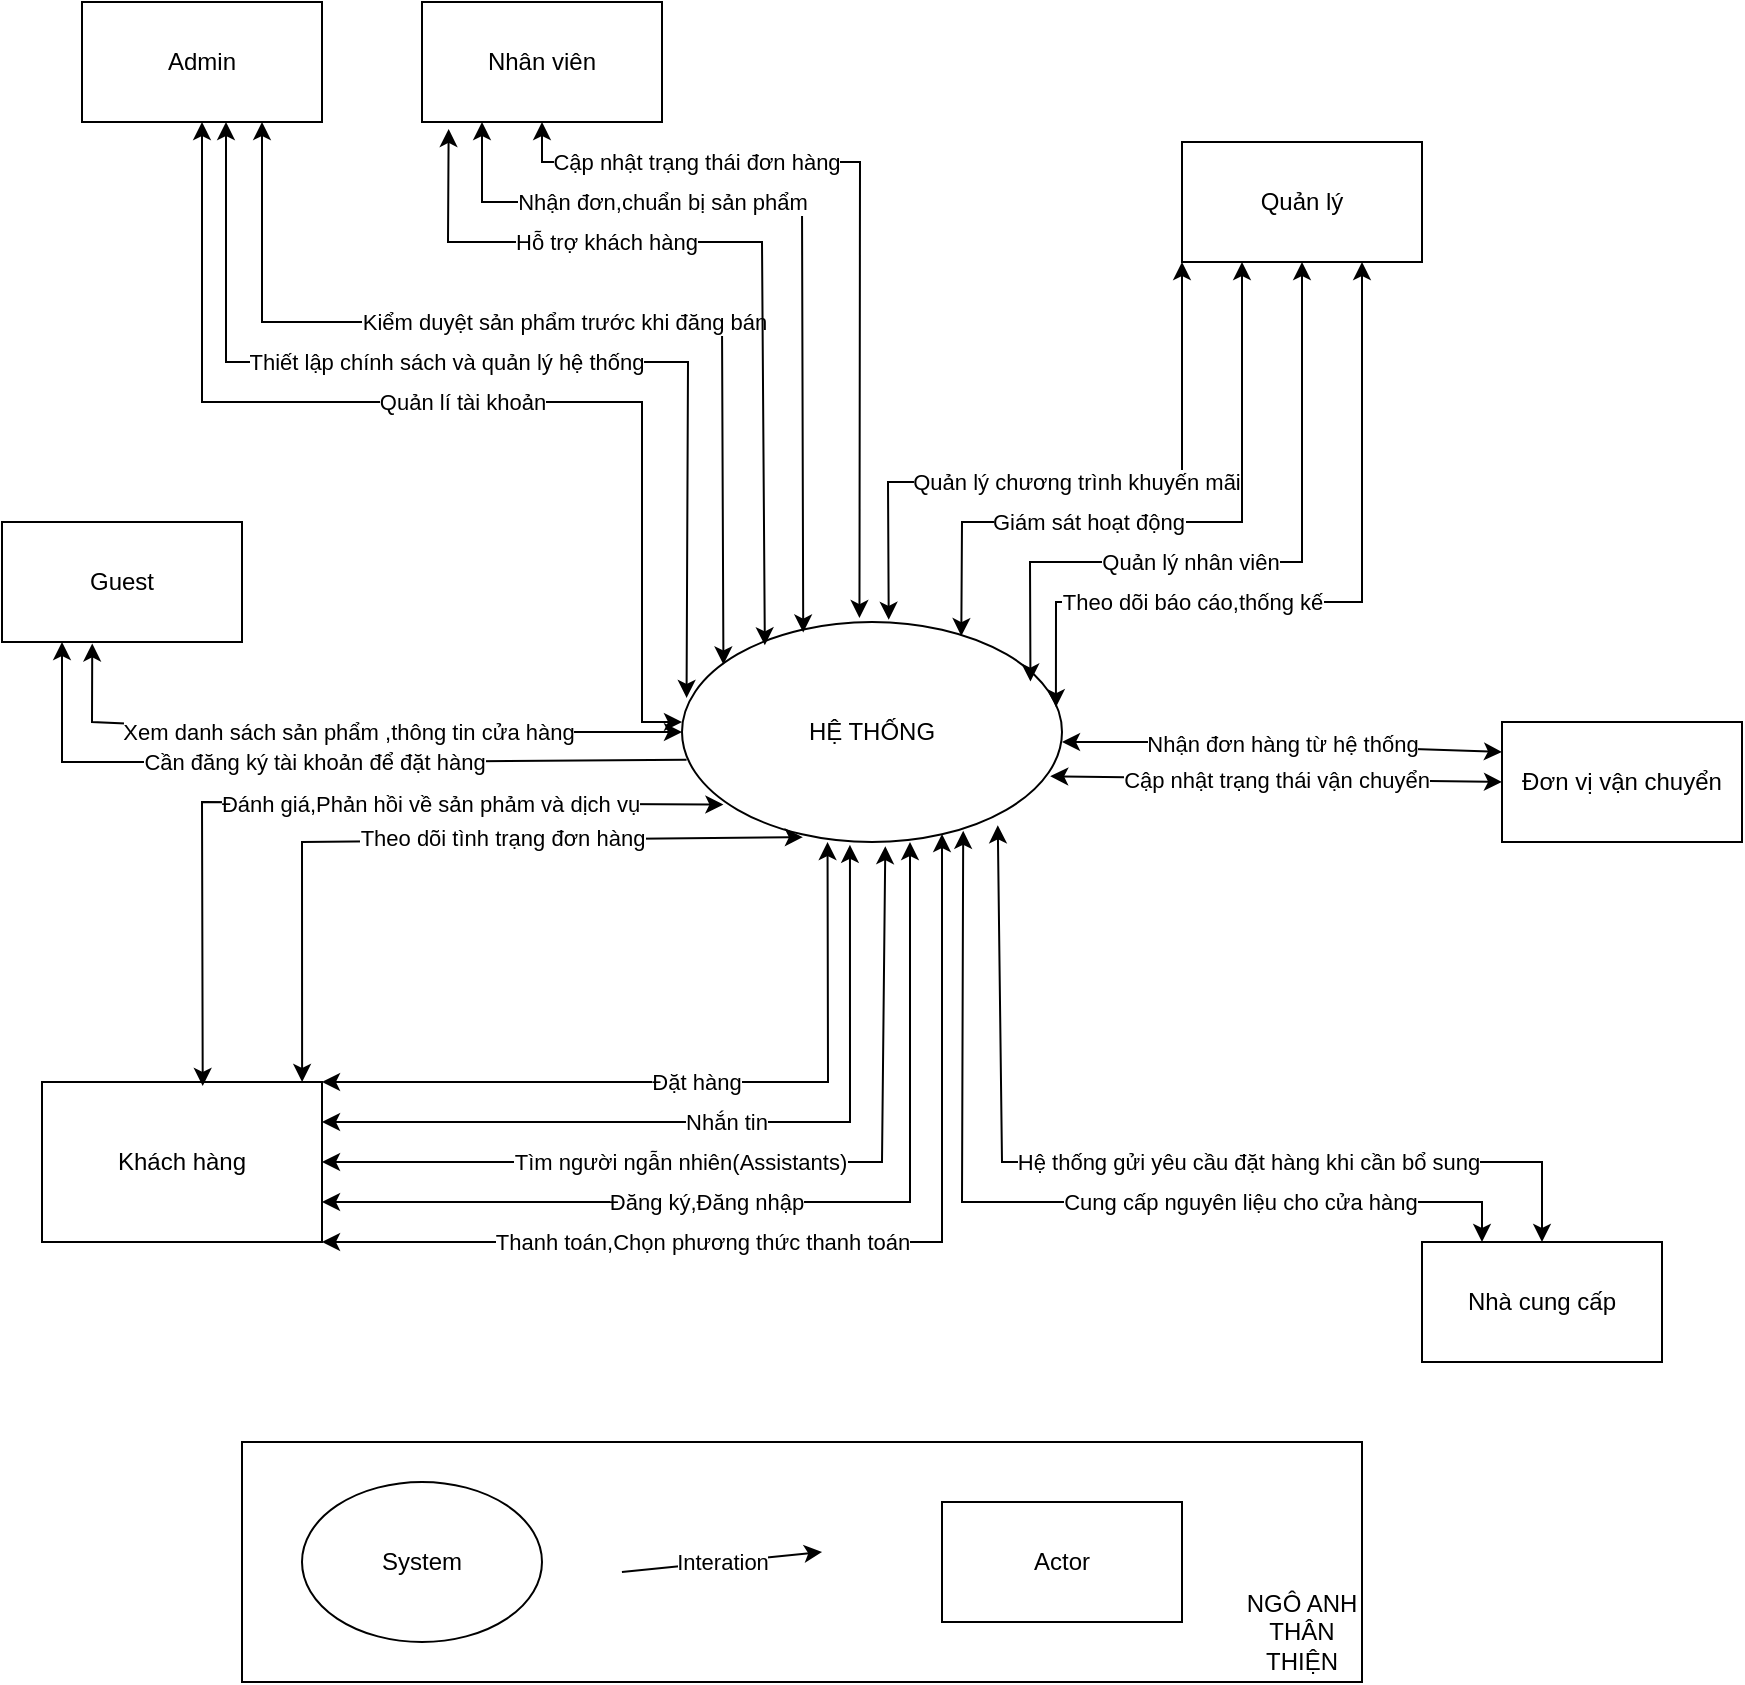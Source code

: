<mxfile version="26.1.1" pages="5">
  <diagram name="CONTEXT" id="UaME_lrSHYEJ_UrBwXo2">
    <mxGraphModel dx="1434" dy="772" grid="1" gridSize="10" guides="1" tooltips="1" connect="1" arrows="1" fold="1" page="1" pageScale="1" pageWidth="850" pageHeight="1100" math="0" shadow="0">
      <root>
        <mxCell id="0" />
        <mxCell id="1" parent="0" />
        <mxCell id="0bEQjgoMfrxpZVptkMY_-1" value="HỆ THỐNG" style="ellipse;whiteSpace=wrap;html=1;" vertex="1" parent="1">
          <mxGeometry x="340" y="350" width="190" height="110" as="geometry" />
        </mxCell>
        <mxCell id="0bEQjgoMfrxpZVptkMY_-2" value="Khách hàng" style="rounded=0;whiteSpace=wrap;html=1;" vertex="1" parent="1">
          <mxGeometry x="20" y="580" width="140" height="80" as="geometry" />
        </mxCell>
        <mxCell id="0bEQjgoMfrxpZVptkMY_-3" value="Admin" style="rounded=0;whiteSpace=wrap;html=1;" vertex="1" parent="1">
          <mxGeometry x="40" y="40" width="120" height="60" as="geometry" />
        </mxCell>
        <mxCell id="0bEQjgoMfrxpZVptkMY_-4" value="Quản lí tài khoản" style="endArrow=classic;startArrow=classic;html=1;rounded=0;exitX=0.5;exitY=1;exitDx=0;exitDy=0;" edge="1" parent="1" source="0bEQjgoMfrxpZVptkMY_-3">
          <mxGeometry width="50" height="50" relative="1" as="geometry">
            <mxPoint x="400" y="420" as="sourcePoint" />
            <mxPoint x="340" y="400" as="targetPoint" />
            <Array as="points">
              <mxPoint x="100" y="240" />
              <mxPoint x="320" y="240" />
              <mxPoint x="320" y="400" />
            </Array>
          </mxGeometry>
        </mxCell>
        <mxCell id="0bEQjgoMfrxpZVptkMY_-5" value="Nhân viên" style="rounded=0;whiteSpace=wrap;html=1;" vertex="1" parent="1">
          <mxGeometry x="210" y="40" width="120" height="60" as="geometry" />
        </mxCell>
        <mxCell id="0bEQjgoMfrxpZVptkMY_-6" value="Quản lý" style="rounded=0;whiteSpace=wrap;html=1;" vertex="1" parent="1">
          <mxGeometry x="590" y="110" width="120" height="60" as="geometry" />
        </mxCell>
        <mxCell id="0bEQjgoMfrxpZVptkMY_-7" value="Nhà cung cấp" style="rounded=0;whiteSpace=wrap;html=1;" vertex="1" parent="1">
          <mxGeometry x="710" y="660" width="120" height="60" as="geometry" />
        </mxCell>
        <mxCell id="0bEQjgoMfrxpZVptkMY_-8" value="Đặt hàng" style="endArrow=classic;startArrow=classic;html=1;rounded=0;exitX=1;exitY=0;exitDx=0;exitDy=0;entryX=0.383;entryY=1;entryDx=0;entryDy=0;entryPerimeter=0;" edge="1" parent="1" source="0bEQjgoMfrxpZVptkMY_-2" target="0bEQjgoMfrxpZVptkMY_-1">
          <mxGeometry width="50" height="50" relative="1" as="geometry">
            <mxPoint x="400" y="420" as="sourcePoint" />
            <mxPoint x="450" y="370" as="targetPoint" />
            <Array as="points">
              <mxPoint x="413" y="580" />
            </Array>
          </mxGeometry>
        </mxCell>
        <mxCell id="0bEQjgoMfrxpZVptkMY_-9" value="Nhắn tin" style="endArrow=classic;startArrow=classic;html=1;rounded=0;exitX=1;exitY=0.25;exitDx=0;exitDy=0;entryX=0.442;entryY=1.013;entryDx=0;entryDy=0;entryPerimeter=0;" edge="1" parent="1" source="0bEQjgoMfrxpZVptkMY_-2" target="0bEQjgoMfrxpZVptkMY_-1">
          <mxGeometry width="50" height="50" relative="1" as="geometry">
            <mxPoint x="400" y="420" as="sourcePoint" />
            <mxPoint x="450" y="370" as="targetPoint" />
            <Array as="points">
              <mxPoint x="424" y="600" />
            </Array>
          </mxGeometry>
        </mxCell>
        <mxCell id="0bEQjgoMfrxpZVptkMY_-10" value="Tìm người ngẫn nhiên(Assistants)" style="endArrow=classic;startArrow=classic;html=1;rounded=0;entryX=0.535;entryY=1.019;entryDx=0;entryDy=0;exitX=1;exitY=0.5;exitDx=0;exitDy=0;entryPerimeter=0;" edge="1" parent="1" source="0bEQjgoMfrxpZVptkMY_-2" target="0bEQjgoMfrxpZVptkMY_-1">
          <mxGeometry x="-0.182" width="50" height="50" relative="1" as="geometry">
            <mxPoint x="143" y="610" as="sourcePoint" />
            <mxPoint x="440" y="460" as="targetPoint" />
            <Array as="points">
              <mxPoint x="440" y="620" />
            </Array>
            <mxPoint as="offset" />
          </mxGeometry>
        </mxCell>
        <mxCell id="0bEQjgoMfrxpZVptkMY_-11" value="Đơn vị vận chuyển" style="rounded=0;whiteSpace=wrap;html=1;" vertex="1" parent="1">
          <mxGeometry x="750" y="400" width="120" height="60" as="geometry" />
        </mxCell>
        <mxCell id="0bEQjgoMfrxpZVptkMY_-12" value="Quản lý nhân viên" style="endArrow=classic;startArrow=classic;html=1;rounded=0;entryX=0.5;entryY=1;entryDx=0;entryDy=0;exitX=0.917;exitY=0.271;exitDx=0;exitDy=0;exitPerimeter=0;" edge="1" parent="1" source="0bEQjgoMfrxpZVptkMY_-1" target="0bEQjgoMfrxpZVptkMY_-6">
          <mxGeometry x="-0.194" width="50" height="50" relative="1" as="geometry">
            <mxPoint x="520" y="400" as="sourcePoint" />
            <mxPoint x="450" y="370" as="targetPoint" />
            <Array as="points">
              <mxPoint x="514" y="320" />
              <mxPoint x="650" y="320" />
            </Array>
            <mxPoint as="offset" />
          </mxGeometry>
        </mxCell>
        <mxCell id="0bEQjgoMfrxpZVptkMY_-13" value="Guest" style="rounded=0;whiteSpace=wrap;html=1;" vertex="1" parent="1">
          <mxGeometry y="300" width="120" height="60" as="geometry" />
        </mxCell>
        <mxCell id="0bEQjgoMfrxpZVptkMY_-14" value="Thiết lập chính sách và quản lý hệ thống" style="endArrow=classic;startArrow=classic;html=1;rounded=0;entryX=0.012;entryY=0.345;entryDx=0;entryDy=0;entryPerimeter=0;" edge="1" parent="1" target="0bEQjgoMfrxpZVptkMY_-1">
          <mxGeometry x="-0.114" width="50" height="50" relative="1" as="geometry">
            <mxPoint x="112" y="100" as="sourcePoint" />
            <mxPoint x="400" y="350" as="targetPoint" />
            <Array as="points">
              <mxPoint x="112" y="220" />
              <mxPoint x="343" y="220" />
            </Array>
            <mxPoint as="offset" />
          </mxGeometry>
        </mxCell>
        <mxCell id="0bEQjgoMfrxpZVptkMY_-15" value="Đăng ký,Đăng nhập" style="endArrow=classic;startArrow=classic;html=1;rounded=0;exitX=1;exitY=0.75;exitDx=0;exitDy=0;" edge="1" parent="1" source="0bEQjgoMfrxpZVptkMY_-2">
          <mxGeometry x="-0.193" width="50" height="50" relative="1" as="geometry">
            <mxPoint x="260" y="400" as="sourcePoint" />
            <mxPoint x="454" y="460" as="targetPoint" />
            <Array as="points">
              <mxPoint x="454" y="640" />
            </Array>
            <mxPoint as="offset" />
          </mxGeometry>
        </mxCell>
        <mxCell id="0bEQjgoMfrxpZVptkMY_-16" value="Thanh toán,Chọn phương thức thanh toán" style="endArrow=classic;startArrow=classic;html=1;rounded=0;exitX=1;exitY=1;exitDx=0;exitDy=0;" edge="1" parent="1" source="0bEQjgoMfrxpZVptkMY_-2">
          <mxGeometry x="-0.26" width="50" height="50" relative="1" as="geometry">
            <mxPoint x="260" y="400" as="sourcePoint" />
            <mxPoint x="470" y="456" as="targetPoint" />
            <Array as="points">
              <mxPoint x="470" y="660" />
            </Array>
            <mxPoint as="offset" />
          </mxGeometry>
        </mxCell>
        <mxCell id="0bEQjgoMfrxpZVptkMY_-17" value="Theo dõi tình trạng đơn hàng" style="endArrow=classic;startArrow=classic;html=1;rounded=0;exitX=0.929;exitY=0;exitDx=0;exitDy=0;exitPerimeter=0;entryX=0.318;entryY=0.978;entryDx=0;entryDy=0;entryPerimeter=0;" edge="1" parent="1" source="0bEQjgoMfrxpZVptkMY_-2" target="0bEQjgoMfrxpZVptkMY_-1">
          <mxGeometry x="0.188" y="1" width="50" height="50" relative="1" as="geometry">
            <mxPoint x="260" y="400" as="sourcePoint" />
            <mxPoint x="310" y="350" as="targetPoint" />
            <Array as="points">
              <mxPoint x="150" y="460" />
            </Array>
            <mxPoint as="offset" />
          </mxGeometry>
        </mxCell>
        <mxCell id="0bEQjgoMfrxpZVptkMY_-18" value="Đánh giá,Phản hồi về sản phảm và dịch vụ" style="endArrow=classic;startArrow=classic;html=1;rounded=0;exitX=0.574;exitY=0.025;exitDx=0;exitDy=0;exitPerimeter=0;entryX=0.109;entryY=0.83;entryDx=0;entryDy=0;entryPerimeter=0;" edge="1" parent="1" source="0bEQjgoMfrxpZVptkMY_-2" target="0bEQjgoMfrxpZVptkMY_-1">
          <mxGeometry x="0.274" width="50" height="50" relative="1" as="geometry">
            <mxPoint x="170" y="360" as="sourcePoint" />
            <mxPoint x="220" y="310" as="targetPoint" />
            <Array as="points">
              <mxPoint x="100" y="440" />
            </Array>
            <mxPoint as="offset" />
          </mxGeometry>
        </mxCell>
        <mxCell id="0bEQjgoMfrxpZVptkMY_-19" value="Kiểm duyệt sản phẩm trước khi đăng bán" style="endArrow=classic;startArrow=classic;html=1;rounded=0;exitX=0.75;exitY=1;exitDx=0;exitDy=0;entryX=0.109;entryY=0.193;entryDx=0;entryDy=0;entryPerimeter=0;" edge="1" parent="1" source="0bEQjgoMfrxpZVptkMY_-3" target="0bEQjgoMfrxpZVptkMY_-1">
          <mxGeometry width="50" height="50" relative="1" as="geometry">
            <mxPoint x="160" y="350" as="sourcePoint" />
            <mxPoint x="360" y="360" as="targetPoint" />
            <Array as="points">
              <mxPoint x="130" y="200" />
              <mxPoint x="360" y="200" />
            </Array>
          </mxGeometry>
        </mxCell>
        <mxCell id="0bEQjgoMfrxpZVptkMY_-20" value="" style="endArrow=classic;startArrow=classic;html=1;rounded=0;entryX=0.74;entryY=0.949;entryDx=0;entryDy=0;entryPerimeter=0;exitX=0.25;exitY=0;exitDx=0;exitDy=0;" edge="1" parent="1" source="0bEQjgoMfrxpZVptkMY_-7" target="0bEQjgoMfrxpZVptkMY_-1">
          <mxGeometry width="50" height="50" relative="1" as="geometry">
            <mxPoint x="150" y="400" as="sourcePoint" />
            <mxPoint x="200" y="350" as="targetPoint" />
            <Array as="points">
              <mxPoint x="740" y="640" />
              <mxPoint x="480" y="640" />
            </Array>
          </mxGeometry>
        </mxCell>
        <mxCell id="0bEQjgoMfrxpZVptkMY_-21" value="Cung cấp nguyên liệu cho cửa hàng" style="edgeLabel;html=1;align=center;verticalAlign=middle;resizable=0;points=[];" vertex="1" connectable="0" parent="0bEQjgoMfrxpZVptkMY_-20">
          <mxGeometry x="-0.618" y="-1" relative="1" as="geometry">
            <mxPoint x="-52" y="1" as="offset" />
          </mxGeometry>
        </mxCell>
        <mxCell id="0bEQjgoMfrxpZVptkMY_-22" value="Hệ thống gửi yêu cầu đặt hàng khi cần bổ sung" style="endArrow=classic;startArrow=classic;html=1;rounded=0;exitX=0.5;exitY=0;exitDx=0;exitDy=0;entryX=0.831;entryY=0.924;entryDx=0;entryDy=0;entryPerimeter=0;" edge="1" parent="1" source="0bEQjgoMfrxpZVptkMY_-7" target="0bEQjgoMfrxpZVptkMY_-1">
          <mxGeometry x="-0.217" width="50" height="50" relative="1" as="geometry">
            <mxPoint x="710" y="660" as="sourcePoint" />
            <mxPoint x="500" y="450" as="targetPoint" />
            <Array as="points">
              <mxPoint x="770" y="620" />
              <mxPoint x="500" y="620" />
            </Array>
            <mxPoint as="offset" />
          </mxGeometry>
        </mxCell>
        <mxCell id="0bEQjgoMfrxpZVptkMY_-23" value="Xem danh sách sản phẩm ,thông tin cửa hàng" style="endArrow=classic;startArrow=classic;html=1;rounded=0;exitX=0.376;exitY=1.012;exitDx=0;exitDy=0;entryX=0;entryY=0.5;entryDx=0;entryDy=0;exitPerimeter=0;" edge="1" parent="1" source="0bEQjgoMfrxpZVptkMY_-13" target="0bEQjgoMfrxpZVptkMY_-1">
          <mxGeometry width="50" height="50" relative="1" as="geometry">
            <mxPoint x="210" y="400" as="sourcePoint" />
            <mxPoint x="260" y="350" as="targetPoint" />
            <Array as="points">
              <mxPoint x="45" y="400" />
              <mxPoint x="160" y="405" />
            </Array>
          </mxGeometry>
        </mxCell>
        <mxCell id="0bEQjgoMfrxpZVptkMY_-24" value="Cần đăng ký tài khoản để đặt hàng" style="endArrow=classic;html=1;rounded=0;entryX=0.25;entryY=1;entryDx=0;entryDy=0;exitX=0.012;exitY=0.626;exitDx=0;exitDy=0;exitPerimeter=0;" edge="1" parent="1" source="0bEQjgoMfrxpZVptkMY_-1" target="0bEQjgoMfrxpZVptkMY_-13">
          <mxGeometry width="50" height="50" relative="1" as="geometry">
            <mxPoint x="290" y="400" as="sourcePoint" />
            <mxPoint x="340" y="350" as="targetPoint" />
            <Array as="points">
              <mxPoint x="190" y="420" />
              <mxPoint x="30" y="420" />
            </Array>
          </mxGeometry>
        </mxCell>
        <mxCell id="0bEQjgoMfrxpZVptkMY_-25" value="Nhận đơn,chuẩn bị sản phẩm" style="endArrow=classic;startArrow=classic;html=1;rounded=0;entryX=0.25;entryY=1;entryDx=0;entryDy=0;exitX=0.319;exitY=0.048;exitDx=0;exitDy=0;exitPerimeter=0;" edge="1" parent="1" source="0bEQjgoMfrxpZVptkMY_-1" target="0bEQjgoMfrxpZVptkMY_-5">
          <mxGeometry x="0.372" width="50" height="50" relative="1" as="geometry">
            <mxPoint x="290" y="400" as="sourcePoint" />
            <mxPoint x="340" y="350" as="targetPoint" />
            <Array as="points">
              <mxPoint x="400" y="140" />
              <mxPoint x="240" y="140" />
            </Array>
            <mxPoint as="offset" />
          </mxGeometry>
        </mxCell>
        <mxCell id="0bEQjgoMfrxpZVptkMY_-26" value="Cập nhật trạng thái đơn hàng" style="endArrow=classic;startArrow=classic;html=1;rounded=0;entryX=0.5;entryY=1;entryDx=0;entryDy=0;exitX=0.467;exitY=-0.018;exitDx=0;exitDy=0;exitPerimeter=0;" edge="1" parent="1" source="0bEQjgoMfrxpZVptkMY_-1" target="0bEQjgoMfrxpZVptkMY_-5">
          <mxGeometry x="0.523" width="50" height="50" relative="1" as="geometry">
            <mxPoint x="440" y="340" as="sourcePoint" />
            <mxPoint x="340" y="350" as="targetPoint" />
            <Array as="points">
              <mxPoint x="429" y="120" />
              <mxPoint x="270" y="120" />
            </Array>
            <mxPoint as="offset" />
          </mxGeometry>
        </mxCell>
        <mxCell id="0bEQjgoMfrxpZVptkMY_-27" value="Hỗ trợ khách hàng" style="endArrow=classic;startArrow=classic;html=1;rounded=0;exitX=0.111;exitY=1.058;exitDx=0;exitDy=0;exitPerimeter=0;entryX=0.218;entryY=0.106;entryDx=0;entryDy=0;entryPerimeter=0;" edge="1" parent="1" source="0bEQjgoMfrxpZVptkMY_-5" target="0bEQjgoMfrxpZVptkMY_-1">
          <mxGeometry x="-0.347" width="50" height="50" relative="1" as="geometry">
            <mxPoint x="290" y="400" as="sourcePoint" />
            <mxPoint x="340" y="350" as="targetPoint" />
            <Array as="points">
              <mxPoint x="223" y="160" />
              <mxPoint x="380" y="160" />
            </Array>
            <mxPoint as="offset" />
          </mxGeometry>
        </mxCell>
        <mxCell id="0bEQjgoMfrxpZVptkMY_-28" value="Giám sát hoạt động" style="endArrow=classic;startArrow=classic;html=1;rounded=0;exitX=0.735;exitY=0.064;exitDx=0;exitDy=0;entryX=0.25;entryY=1;entryDx=0;entryDy=0;exitPerimeter=0;" edge="1" parent="1" source="0bEQjgoMfrxpZVptkMY_-1" target="0bEQjgoMfrxpZVptkMY_-6">
          <mxGeometry x="-0.265" width="50" height="50" relative="1" as="geometry">
            <mxPoint x="290" y="400" as="sourcePoint" />
            <mxPoint x="340" y="350" as="targetPoint" />
            <Array as="points">
              <mxPoint x="480" y="300" />
              <mxPoint x="620" y="300" />
            </Array>
            <mxPoint as="offset" />
          </mxGeometry>
        </mxCell>
        <mxCell id="0bEQjgoMfrxpZVptkMY_-29" value="Quản lý chương trình khuyến mãi" style="endArrow=classic;startArrow=classic;html=1;rounded=0;exitX=0.544;exitY=-0.01;exitDx=0;exitDy=0;exitPerimeter=0;entryX=0;entryY=1;entryDx=0;entryDy=0;" edge="1" parent="1" source="0bEQjgoMfrxpZVptkMY_-1" target="0bEQjgoMfrxpZVptkMY_-6">
          <mxGeometry width="50" height="50" relative="1" as="geometry">
            <mxPoint x="290" y="400" as="sourcePoint" />
            <mxPoint x="340" y="350" as="targetPoint" />
            <Array as="points">
              <mxPoint x="443" y="280" />
              <mxPoint x="590" y="280" />
            </Array>
          </mxGeometry>
        </mxCell>
        <mxCell id="0bEQjgoMfrxpZVptkMY_-30" value="Nhận đơn hàng từ hệ thống" style="endArrow=classic;startArrow=classic;html=1;rounded=0;entryX=0;entryY=0.25;entryDx=0;entryDy=0;" edge="1" parent="1" target="0bEQjgoMfrxpZVptkMY_-11">
          <mxGeometry width="50" height="50" relative="1" as="geometry">
            <mxPoint x="530" y="410" as="sourcePoint" />
            <mxPoint x="340" y="350" as="targetPoint" />
            <Array as="points">
              <mxPoint x="600" y="410" />
            </Array>
          </mxGeometry>
        </mxCell>
        <mxCell id="0bEQjgoMfrxpZVptkMY_-31" value="Cập nhật trạng thái vận chuyển" style="endArrow=classic;startArrow=classic;html=1;rounded=0;entryX=0;entryY=0.5;entryDx=0;entryDy=0;exitX=0.969;exitY=0.701;exitDx=0;exitDy=0;exitPerimeter=0;" edge="1" parent="1" source="0bEQjgoMfrxpZVptkMY_-1" target="0bEQjgoMfrxpZVptkMY_-11">
          <mxGeometry width="50" height="50" relative="1" as="geometry">
            <mxPoint x="290" y="400" as="sourcePoint" />
            <mxPoint x="340" y="350" as="targetPoint" />
          </mxGeometry>
        </mxCell>
        <mxCell id="0bEQjgoMfrxpZVptkMY_-32" value="Theo dõi báo cáo,thống kế" style="endArrow=classic;startArrow=classic;html=1;rounded=0;exitX=0.984;exitY=0.387;exitDx=0;exitDy=0;exitPerimeter=0;entryX=0.75;entryY=1;entryDx=0;entryDy=0;" edge="1" parent="1" source="0bEQjgoMfrxpZVptkMY_-1" target="0bEQjgoMfrxpZVptkMY_-6">
          <mxGeometry x="-0.359" width="50" height="50" relative="1" as="geometry">
            <mxPoint x="290" y="400" as="sourcePoint" />
            <mxPoint x="340" y="350" as="targetPoint" />
            <Array as="points">
              <mxPoint x="527" y="340" />
              <mxPoint x="680" y="340" />
            </Array>
            <mxPoint as="offset" />
          </mxGeometry>
        </mxCell>
        <mxCell id="0bEQjgoMfrxpZVptkMY_-33" value="" style="rounded=0;whiteSpace=wrap;html=1;" vertex="1" parent="1">
          <mxGeometry x="120" y="760" width="560" height="120" as="geometry" />
        </mxCell>
        <mxCell id="0bEQjgoMfrxpZVptkMY_-34" value="System" style="ellipse;whiteSpace=wrap;html=1;" vertex="1" parent="1">
          <mxGeometry x="150" y="780" width="120" height="80" as="geometry" />
        </mxCell>
        <mxCell id="0bEQjgoMfrxpZVptkMY_-35" value="Actor" style="rounded=0;whiteSpace=wrap;html=1;" vertex="1" parent="1">
          <mxGeometry x="470" y="790" width="120" height="60" as="geometry" />
        </mxCell>
        <mxCell id="0bEQjgoMfrxpZVptkMY_-36" value="Interation" style="endArrow=classic;html=1;rounded=0;entryX=0.643;entryY=0.667;entryDx=0;entryDy=0;entryPerimeter=0;" edge="1" parent="1">
          <mxGeometry width="50" height="50" relative="1" as="geometry">
            <mxPoint x="309.96" y="824.98" as="sourcePoint" />
            <mxPoint x="410.04" y="815.02" as="targetPoint" />
          </mxGeometry>
        </mxCell>
        <mxCell id="hUCw78mRBoeInNzSAYD8-1" value="NGÔ ANH THÂN THIỆN" style="text;html=1;align=center;verticalAlign=middle;whiteSpace=wrap;rounded=0;" vertex="1" parent="1">
          <mxGeometry x="620" y="840" width="60" height="30" as="geometry" />
        </mxCell>
      </root>
    </mxGraphModel>
  </diagram>
  <diagram id="BZTIRNCxtp69p1Y_-32W" name="USECASE">
    <mxGraphModel dx="1593" dy="858" grid="1" gridSize="10" guides="1" tooltips="1" connect="1" arrows="1" fold="1" page="1" pageScale="1" pageWidth="850" pageHeight="1100" math="0" shadow="0">
      <root>
        <mxCell id="0" />
        <mxCell id="1" parent="0" />
        <mxCell id="DkjyJq_lKBYllYSpV5Oh-1" value="Khách hàng" style="shape=umlActor;verticalLabelPosition=bottom;verticalAlign=top;html=1;outlineConnect=0;" vertex="1" parent="1">
          <mxGeometry x="60" y="610" width="30" height="60" as="geometry" />
        </mxCell>
        <mxCell id="DkjyJq_lKBYllYSpV5Oh-2" value="Quản lý" style="shape=umlActor;verticalLabelPosition=bottom;verticalAlign=top;html=1;outlineConnect=0;" vertex="1" parent="1">
          <mxGeometry x="620" y="180" width="30" height="60" as="geometry" />
        </mxCell>
        <mxCell id="DkjyJq_lKBYllYSpV5Oh-3" value="Nh&lt;span style=&quot;background-color: transparent; color: light-dark(rgb(0, 0, 0), rgb(255, 255, 255));&quot;&gt;ân viên&lt;/span&gt;" style="shape=umlActor;verticalLabelPosition=bottom;verticalAlign=top;html=1;outlineConnect=0;" vertex="1" parent="1">
          <mxGeometry x="160" y="730" width="30" height="60" as="geometry" />
        </mxCell>
        <mxCell id="DkjyJq_lKBYllYSpV5Oh-5" value="Xem menu Chọn loại trà sữa" style="ellipse;whiteSpace=wrap;html=1;" vertex="1" parent="1">
          <mxGeometry x="305" y="300" width="120" height="80" as="geometry" />
        </mxCell>
        <mxCell id="DkjyJq_lKBYllYSpV5Oh-6" value="Login" style="ellipse;whiteSpace=wrap;html=1;" vertex="1" parent="1">
          <mxGeometry x="570" y="490" width="120" height="80" as="geometry" />
        </mxCell>
        <mxCell id="DkjyJq_lKBYllYSpV5Oh-7" value="Đặt hàng" style="ellipse;whiteSpace=wrap;html=1;" vertex="1" parent="1">
          <mxGeometry x="210" y="490" width="120" height="80" as="geometry" />
        </mxCell>
        <mxCell id="DkjyJq_lKBYllYSpV5Oh-8" value="Thanh toán" style="ellipse;whiteSpace=wrap;html=1;" vertex="1" parent="1">
          <mxGeometry x="280" y="670" width="120" height="80" as="geometry" />
        </mxCell>
        <mxCell id="DkjyJq_lKBYllYSpV5Oh-9" value="Kiểm tra trạng thái đơn hàng" style="ellipse;whiteSpace=wrap;html=1;" vertex="1" parent="1">
          <mxGeometry x="360" y="750" width="120" height="80" as="geometry" />
        </mxCell>
        <mxCell id="DkjyJq_lKBYllYSpV5Oh-10" value="Xác nhận đơn hàng" style="ellipse;whiteSpace=wrap;html=1;" vertex="1" parent="1">
          <mxGeometry x="330" y="870" width="120" height="80" as="geometry" />
        </mxCell>
        <mxCell id="DkjyJq_lKBYllYSpV5Oh-13" value="Cập nhật trạng thái hàng di chuyển" style="ellipse;whiteSpace=wrap;html=1;" vertex="1" parent="1">
          <mxGeometry x="620" y="690" width="120" height="80" as="geometry" />
        </mxCell>
        <mxCell id="2hnnUrCCODUDAO0wbJSL-1" value="Xác nhận giao hàng" style="ellipse;whiteSpace=wrap;html=1;" vertex="1" parent="1">
          <mxGeometry x="730" y="630" width="120" height="80" as="geometry" />
        </mxCell>
        <mxCell id="2hnnUrCCODUDAO0wbJSL-2" value="Shipper" style="shape=umlActor;verticalLabelPosition=bottom;verticalAlign=top;html=1;outlineConnect=0;" vertex="1" parent="1">
          <mxGeometry x="790" y="780" width="30" height="60" as="geometry" />
        </mxCell>
        <mxCell id="2hnnUrCCODUDAO0wbJSL-5" value="" style="endArrow=classic;html=1;rounded=0;exitX=0;exitY=0.333;exitDx=0;exitDy=0;exitPerimeter=0;entryX=0.758;entryY=0.938;entryDx=0;entryDy=0;entryPerimeter=0;" edge="1" parent="1" source="2hnnUrCCODUDAO0wbJSL-2" target="DkjyJq_lKBYllYSpV5Oh-13">
          <mxGeometry width="50" height="50" relative="1" as="geometry">
            <mxPoint x="400" y="670" as="sourcePoint" />
            <mxPoint x="450" y="620" as="targetPoint" />
          </mxGeometry>
        </mxCell>
        <mxCell id="2hnnUrCCODUDAO0wbJSL-6" value="" style="endArrow=classic;html=1;rounded=0;exitX=0;exitY=0.333;exitDx=0;exitDy=0;exitPerimeter=0;" edge="1" parent="1" source="2hnnUrCCODUDAO0wbJSL-2" target="2hnnUrCCODUDAO0wbJSL-1">
          <mxGeometry width="50" height="50" relative="1" as="geometry">
            <mxPoint x="400" y="670" as="sourcePoint" />
            <mxPoint x="450" y="620" as="targetPoint" />
          </mxGeometry>
        </mxCell>
        <mxCell id="2hnnUrCCODUDAO0wbJSL-7" value="" style="endArrow=classic;html=1;rounded=0;exitX=0;exitY=0.333;exitDx=0;exitDy=0;exitPerimeter=0;entryX=0.96;entryY=0.66;entryDx=0;entryDy=0;entryPerimeter=0;" edge="1" parent="1" source="2hnnUrCCODUDAO0wbJSL-2" target="DkjyJq_lKBYllYSpV5Oh-9">
          <mxGeometry width="50" height="50" relative="1" as="geometry">
            <mxPoint x="390" y="660" as="sourcePoint" />
            <mxPoint x="440" y="610" as="targetPoint" />
          </mxGeometry>
        </mxCell>
        <mxCell id="2hnnUrCCODUDAO0wbJSL-8" value="" style="endArrow=classic;html=1;rounded=0;entryX=0;entryY=1;entryDx=0;entryDy=0;exitX=1;exitY=0.333;exitDx=0;exitDy=0;exitPerimeter=0;" edge="1" parent="1" source="DkjyJq_lKBYllYSpV5Oh-1" target="DkjyJq_lKBYllYSpV5Oh-7">
          <mxGeometry width="50" height="50" relative="1" as="geometry">
            <mxPoint x="500" y="730" as="sourcePoint" />
            <mxPoint x="550" y="680" as="targetPoint" />
          </mxGeometry>
        </mxCell>
        <mxCell id="2hnnUrCCODUDAO0wbJSL-9" value="Admin" style="shape=umlActor;verticalLabelPosition=bottom;verticalAlign=top;html=1;outlineConnect=0;" vertex="1" parent="1">
          <mxGeometry x="950" y="470" width="30" height="60" as="geometry" />
        </mxCell>
        <mxCell id="2hnnUrCCODUDAO0wbJSL-10" value="Quản lý hệ thống" style="ellipse;whiteSpace=wrap;html=1;" vertex="1" parent="1">
          <mxGeometry x="760" y="450" width="120" height="80" as="geometry" />
        </mxCell>
        <mxCell id="2hnnUrCCODUDAO0wbJSL-11" value="Phân quyền người dùng" style="ellipse;whiteSpace=wrap;html=1;" vertex="1" parent="1">
          <mxGeometry x="810" y="540" width="120" height="80" as="geometry" />
        </mxCell>
        <mxCell id="2hnnUrCCODUDAO0wbJSL-12" value="" style="endArrow=classic;html=1;rounded=0;entryX=1;entryY=0.5;entryDx=0;entryDy=0;exitX=0;exitY=0.333;exitDx=0;exitDy=0;exitPerimeter=0;" edge="1" parent="1" source="2hnnUrCCODUDAO0wbJSL-9" target="2hnnUrCCODUDAO0wbJSL-10">
          <mxGeometry width="50" height="50" relative="1" as="geometry">
            <mxPoint x="420" y="630" as="sourcePoint" />
            <mxPoint x="470" y="580" as="targetPoint" />
          </mxGeometry>
        </mxCell>
        <mxCell id="2hnnUrCCODUDAO0wbJSL-13" value="" style="endArrow=classic;html=1;rounded=0;entryX=1;entryY=0.5;entryDx=0;entryDy=0;exitX=0;exitY=0.333;exitDx=0;exitDy=0;exitPerimeter=0;" edge="1" parent="1" source="2hnnUrCCODUDAO0wbJSL-9" target="2hnnUrCCODUDAO0wbJSL-11">
          <mxGeometry width="50" height="50" relative="1" as="geometry">
            <mxPoint x="420" y="630" as="sourcePoint" />
            <mxPoint x="470" y="580" as="targetPoint" />
          </mxGeometry>
        </mxCell>
        <mxCell id="2hnnUrCCODUDAO0wbJSL-14" value="Quản lý nhân viên" style="ellipse;whiteSpace=wrap;html=1;" vertex="1" parent="1">
          <mxGeometry x="730" y="260" width="120" height="80" as="geometry" />
        </mxCell>
        <mxCell id="2hnnUrCCODUDAO0wbJSL-15" value="Xem danh sách nhân viên" style="ellipse;whiteSpace=wrap;html=1;" vertex="1" parent="1">
          <mxGeometry x="820" y="360" width="120" height="80" as="geometry" />
        </mxCell>
        <mxCell id="2hnnUrCCODUDAO0wbJSL-16" value="Quản lý menu" style="ellipse;whiteSpace=wrap;html=1;" vertex="1" parent="1">
          <mxGeometry x="370" y="210" width="120" height="80" as="geometry" />
        </mxCell>
        <mxCell id="2hnnUrCCODUDAO0wbJSL-17" value="" style="endArrow=classic;html=1;rounded=0;exitX=0;exitY=0.333;exitDx=0;exitDy=0;exitPerimeter=0;entryX=1;entryY=0.5;entryDx=0;entryDy=0;" edge="1" parent="1" source="DkjyJq_lKBYllYSpV5Oh-2" target="2hnnUrCCODUDAO0wbJSL-16">
          <mxGeometry width="50" height="50" relative="1" as="geometry">
            <mxPoint x="420" y="550" as="sourcePoint" />
            <mxPoint x="370" y="290" as="targetPoint" />
          </mxGeometry>
        </mxCell>
        <mxCell id="2hnnUrCCODUDAO0wbJSL-22" value="&amp;lt;&amp;lt;extends&amp;gt;&amp;gt;" style="endArrow=open;endSize=12;dashed=1;html=1;rounded=0;exitX=0.5;exitY=0;exitDx=0;exitDy=0;entryX=1;entryY=0.5;entryDx=0;entryDy=0;" edge="1" parent="1" source="2hnnUrCCODUDAO0wbJSL-15" target="2hnnUrCCODUDAO0wbJSL-14">
          <mxGeometry width="160" relative="1" as="geometry">
            <mxPoint x="450" y="350" as="sourcePoint" />
            <mxPoint x="620" y="320" as="targetPoint" />
          </mxGeometry>
        </mxCell>
        <mxCell id="2hnnUrCCODUDAO0wbJSL-23" value="&amp;lt;&amp;lt;include&amp;gt;&amp;gt;" style="endArrow=open;endSize=12;dashed=1;html=1;rounded=0;exitX=0;exitY=1;exitDx=0;exitDy=0;entryX=0.5;entryY=0;entryDx=0;entryDy=0;" edge="1" parent="1" source="2hnnUrCCODUDAO0wbJSL-14" target="DkjyJq_lKBYllYSpV5Oh-6">
          <mxGeometry width="160" relative="1" as="geometry">
            <mxPoint x="785" y="390" as="sourcePoint" />
            <mxPoint x="789" y="349" as="targetPoint" />
          </mxGeometry>
        </mxCell>
        <mxCell id="2hnnUrCCODUDAO0wbJSL-24" value="&amp;lt;&amp;lt;include&amp;gt;&amp;gt;" style="endArrow=open;endSize=12;dashed=1;html=1;rounded=0;exitX=0.829;exitY=0.949;exitDx=0;exitDy=0;entryX=0.429;entryY=0.055;entryDx=0;entryDy=0;exitPerimeter=0;entryPerimeter=0;" edge="1" parent="1" source="2hnnUrCCODUDAO0wbJSL-16" target="DkjyJq_lKBYllYSpV5Oh-6">
          <mxGeometry width="160" relative="1" as="geometry">
            <mxPoint x="758" y="338" as="sourcePoint" />
            <mxPoint x="640" y="500" as="targetPoint" />
          </mxGeometry>
        </mxCell>
        <mxCell id="2hnnUrCCODUDAO0wbJSL-25" value="" style="endArrow=classic;html=1;rounded=0;entryX=0;entryY=0.5;entryDx=0;entryDy=0;exitX=1;exitY=0.333;exitDx=0;exitDy=0;exitPerimeter=0;" edge="1" parent="1" source="DkjyJq_lKBYllYSpV5Oh-1" target="DkjyJq_lKBYllYSpV5Oh-8">
          <mxGeometry width="50" height="50" relative="1" as="geometry">
            <mxPoint x="220" y="720" as="sourcePoint" />
            <mxPoint x="408" y="518" as="targetPoint" />
          </mxGeometry>
        </mxCell>
        <mxCell id="2hnnUrCCODUDAO0wbJSL-26" value="Guest" style="shape=umlActor;verticalLabelPosition=bottom;verticalAlign=top;html=1;" vertex="1" parent="1">
          <mxGeometry x="230" y="200" width="30" height="60" as="geometry" />
        </mxCell>
        <mxCell id="2hnnUrCCODUDAO0wbJSL-27" value="" style="endArrow=classic;html=1;rounded=0;entryX=0;entryY=1;entryDx=0;entryDy=0;exitX=1;exitY=0.333;exitDx=0;exitDy=0;exitPerimeter=0;" edge="1" parent="1" source="DkjyJq_lKBYllYSpV5Oh-1" target="DkjyJq_lKBYllYSpV5Oh-5">
          <mxGeometry width="50" height="50" relative="1" as="geometry">
            <mxPoint x="210" y="710" as="sourcePoint" />
            <mxPoint x="408" y="518" as="targetPoint" />
          </mxGeometry>
        </mxCell>
        <mxCell id="2hnnUrCCODUDAO0wbJSL-28" value="" style="endArrow=classic;html=1;rounded=0;exitX=1;exitY=0.333;exitDx=0;exitDy=0;exitPerimeter=0;" edge="1" parent="1" source="2hnnUrCCODUDAO0wbJSL-26" target="DkjyJq_lKBYllYSpV5Oh-5">
          <mxGeometry width="50" height="50" relative="1" as="geometry">
            <mxPoint x="230" y="730" as="sourcePoint" />
            <mxPoint x="418" y="528" as="targetPoint" />
          </mxGeometry>
        </mxCell>
        <mxCell id="2hnnUrCCODUDAO0wbJSL-29" value="" style="endArrow=classic;html=1;rounded=0;entryX=0;entryY=0.5;entryDx=0;entryDy=0;exitX=1;exitY=0.333;exitDx=0;exitDy=0;exitPerimeter=0;" edge="1" parent="1" source="DkjyJq_lKBYllYSpV5Oh-1" target="DkjyJq_lKBYllYSpV5Oh-9">
          <mxGeometry width="50" height="50" relative="1" as="geometry">
            <mxPoint x="240" y="740" as="sourcePoint" />
            <mxPoint x="428" y="538" as="targetPoint" />
          </mxGeometry>
        </mxCell>
        <mxCell id="WWEU4Oj0ffjX-Nwfm05e-2" value="" style="endArrow=classic;html=1;rounded=0;exitX=1;exitY=0.333;exitDx=0;exitDy=0;exitPerimeter=0;" edge="1" parent="1" source="DkjyJq_lKBYllYSpV5Oh-2" target="2hnnUrCCODUDAO0wbJSL-14">
          <mxGeometry width="50" height="50" relative="1" as="geometry">
            <mxPoint x="630" y="210" as="sourcePoint" />
            <mxPoint x="510" y="260" as="targetPoint" />
          </mxGeometry>
        </mxCell>
        <mxCell id="WWEU4Oj0ffjX-Nwfm05e-3" value="&amp;lt;&amp;lt;include&amp;gt;&amp;gt;" style="endArrow=open;endSize=12;dashed=1;html=1;rounded=0;exitX=0.451;exitY=1.002;exitDx=0;exitDy=0;exitPerimeter=0;" edge="1" parent="1" source="WWEU4Oj0ffjX-Nwfm05e-4" target="DkjyJq_lKBYllYSpV5Oh-6">
          <mxGeometry width="160" relative="1" as="geometry">
            <mxPoint x="632" y="220" as="sourcePoint" />
            <mxPoint x="628" y="514" as="targetPoint" />
          </mxGeometry>
        </mxCell>
        <mxCell id="WWEU4Oj0ffjX-Nwfm05e-4" value="Xem thống kê doanh thu" style="ellipse;whiteSpace=wrap;html=1;" vertex="1" parent="1">
          <mxGeometry x="580" y="290" width="120" height="80" as="geometry" />
        </mxCell>
        <mxCell id="WWEU4Oj0ffjX-Nwfm05e-5" value="" style="endArrow=classic;html=1;rounded=0;exitX=0.5;exitY=0.5;exitDx=0;exitDy=0;exitPerimeter=0;entryX=0.5;entryY=0;entryDx=0;entryDy=0;" edge="1" parent="1" source="DkjyJq_lKBYllYSpV5Oh-2" target="WWEU4Oj0ffjX-Nwfm05e-4">
          <mxGeometry width="50" height="50" relative="1" as="geometry">
            <mxPoint x="660" y="210" as="sourcePoint" />
            <mxPoint x="759" y="281" as="targetPoint" />
          </mxGeometry>
        </mxCell>
        <mxCell id="WWEU4Oj0ffjX-Nwfm05e-6" value="&amp;lt;&amp;lt;include&amp;gt;&amp;gt;" style="endArrow=open;endSize=12;dashed=1;html=1;rounded=0;exitX=0.978;exitY=0.693;exitDx=0;exitDy=0;entryX=0;entryY=0;entryDx=0;entryDy=0;exitPerimeter=0;" edge="1" parent="1" source="DkjyJq_lKBYllYSpV5Oh-5" target="DkjyJq_lKBYllYSpV5Oh-6">
          <mxGeometry width="160" relative="1" as="geometry">
            <mxPoint x="489" y="296" as="sourcePoint" />
            <mxPoint x="631" y="504" as="targetPoint" />
          </mxGeometry>
        </mxCell>
        <mxCell id="WWEU4Oj0ffjX-Nwfm05e-7" value="&amp;lt;&amp;lt;include&amp;gt;&amp;gt;" style="endArrow=open;endSize=12;dashed=1;html=1;rounded=0;exitX=0.986;exitY=0.285;exitDx=0;exitDy=0;exitPerimeter=0;" edge="1" parent="1" source="DkjyJq_lKBYllYSpV5Oh-7">
          <mxGeometry width="160" relative="1" as="geometry">
            <mxPoint x="507" y="405" as="sourcePoint" />
            <mxPoint x="580" y="512" as="targetPoint" />
          </mxGeometry>
        </mxCell>
        <mxCell id="WWEU4Oj0ffjX-Nwfm05e-8" value="&amp;lt;&amp;lt;include&amp;gt;&amp;gt;" style="endArrow=open;endSize=12;dashed=1;html=1;rounded=0;exitX=1.021;exitY=0.39;exitDx=0;exitDy=0;exitPerimeter=0;" edge="1" parent="1" source="DkjyJq_lKBYllYSpV5Oh-8" target="WWEU4Oj0ffjX-Nwfm05e-13">
          <mxGeometry width="160" relative="1" as="geometry">
            <mxPoint x="517" y="415" as="sourcePoint" />
            <mxPoint x="608" y="522" as="targetPoint" />
          </mxGeometry>
        </mxCell>
        <mxCell id="WWEU4Oj0ffjX-Nwfm05e-9" value="Đặt hàng nhanh" style="ellipse;whiteSpace=wrap;html=1;" vertex="1" parent="1">
          <mxGeometry x="370" y="400" width="120" height="80" as="geometry" />
        </mxCell>
        <mxCell id="WWEU4Oj0ffjX-Nwfm05e-10" value="&amp;lt;&amp;lt;extends&amp;gt;&amp;gt;" style="endArrow=open;endSize=12;dashed=1;html=1;rounded=0;exitX=0.792;exitY=0.963;exitDx=0;exitDy=0;exitPerimeter=0;" edge="1" parent="1" source="WWEU4Oj0ffjX-Nwfm05e-9" target="DkjyJq_lKBYllYSpV5Oh-7">
          <mxGeometry width="160" relative="1" as="geometry">
            <mxPoint x="160" y="530" as="sourcePoint" />
            <mxPoint x="489" y="519" as="targetPoint" />
          </mxGeometry>
        </mxCell>
        <mxCell id="WWEU4Oj0ffjX-Nwfm05e-11" value="&amp;lt;&amp;lt;include&amp;gt;&amp;gt;" style="endArrow=open;endSize=12;dashed=1;html=1;rounded=0;exitX=0.608;exitY=0.025;exitDx=0;exitDy=0;exitPerimeter=0;entryX=0.6;entryY=0.963;entryDx=0;entryDy=0;entryPerimeter=0;" edge="1" parent="1" source="DkjyJq_lKBYllYSpV5Oh-13" target="DkjyJq_lKBYllYSpV5Oh-6">
          <mxGeometry width="160" relative="1" as="geometry">
            <mxPoint x="513" y="651" as="sourcePoint" />
            <mxPoint x="604" y="572" as="targetPoint" />
          </mxGeometry>
        </mxCell>
        <mxCell id="WWEU4Oj0ffjX-Nwfm05e-12" value="&amp;lt;&amp;lt;include&amp;gt;&amp;gt;" style="endArrow=open;endSize=12;dashed=1;html=1;rounded=0;exitX=0.583;exitY=0.013;exitDx=0;exitDy=0;exitPerimeter=0;entryX=1;entryY=1;entryDx=0;entryDy=0;" edge="1" parent="1" source="2hnnUrCCODUDAO0wbJSL-1" target="DkjyJq_lKBYllYSpV5Oh-6">
          <mxGeometry width="160" relative="1" as="geometry">
            <mxPoint x="523" y="661" as="sourcePoint" />
            <mxPoint x="614" y="582" as="targetPoint" />
          </mxGeometry>
        </mxCell>
        <mxCell id="WWEU4Oj0ffjX-Nwfm05e-13" value="Xác nhận thanh toán" style="ellipse;whiteSpace=wrap;html=1;" vertex="1" parent="1">
          <mxGeometry x="460" y="670" width="120" height="80" as="geometry" />
        </mxCell>
        <mxCell id="WWEU4Oj0ffjX-Nwfm05e-14" value="&amp;lt;&amp;lt;include&amp;gt;&amp;gt;" style="endArrow=open;endSize=12;dashed=1;html=1;rounded=0;exitX=0.592;exitY=0.025;exitDx=0;exitDy=0;exitPerimeter=0;entryX=0.25;entryY=0.875;entryDx=0;entryDy=0;entryPerimeter=0;" edge="1" parent="1" source="WWEU4Oj0ffjX-Nwfm05e-13" target="DkjyJq_lKBYllYSpV5Oh-6">
          <mxGeometry width="160" relative="1" as="geometry">
            <mxPoint x="533" y="671" as="sourcePoint" />
            <mxPoint x="624" y="592" as="targetPoint" />
          </mxGeometry>
        </mxCell>
        <mxCell id="WWEU4Oj0ffjX-Nwfm05e-15" value="" style="rounded=0;whiteSpace=wrap;html=1;" vertex="1" parent="1">
          <mxGeometry x="170" y="970" width="610" height="110" as="geometry" />
        </mxCell>
        <mxCell id="WWEU4Oj0ffjX-Nwfm05e-16" value="Actor" style="shape=umlActor;verticalLabelPosition=bottom;verticalAlign=top;html=1;outlineConnect=0;" vertex="1" parent="1">
          <mxGeometry x="230" y="990" width="30" height="60" as="geometry" />
        </mxCell>
        <mxCell id="WWEU4Oj0ffjX-Nwfm05e-17" value="Usecase" style="ellipse;whiteSpace=wrap;html=1;" vertex="1" parent="1">
          <mxGeometry x="600" y="980" width="120" height="80" as="geometry" />
        </mxCell>
        <mxCell id="WWEU4Oj0ffjX-Nwfm05e-19" value="Relationship" style="endArrow=open;endSize=12;dashed=1;html=1;rounded=0;" edge="1" parent="1">
          <mxGeometry width="160" relative="1" as="geometry">
            <mxPoint x="290" y="1024.5" as="sourcePoint" />
            <mxPoint x="410" y="1025" as="targetPoint" />
          </mxGeometry>
        </mxCell>
        <mxCell id="WWEU4Oj0ffjX-Nwfm05e-20" value="Interation" style="endArrow=classic;html=1;rounded=0;" edge="1" parent="1">
          <mxGeometry x="0.053" y="-20" width="50" height="50" relative="1" as="geometry">
            <mxPoint x="470" y="1019.5" as="sourcePoint" />
            <mxPoint x="565" y="1019.5" as="targetPoint" />
            <mxPoint y="1" as="offset" />
          </mxGeometry>
        </mxCell>
        <mxCell id="WWEU4Oj0ffjX-Nwfm05e-23" value="" style="endArrow=classic;html=1;rounded=0;exitX=1;exitY=0.333;exitDx=0;exitDy=0;exitPerimeter=0;" edge="1" parent="1" source="DkjyJq_lKBYllYSpV5Oh-3" target="DkjyJq_lKBYllYSpV5Oh-10">
          <mxGeometry width="50" height="50" relative="1" as="geometry">
            <mxPoint x="420" y="580" as="sourcePoint" />
            <mxPoint x="470" y="530" as="targetPoint" />
          </mxGeometry>
        </mxCell>
        <mxCell id="WWEU4Oj0ffjX-Nwfm05e-24" value="&amp;lt;&amp;lt;include&amp;gt;&amp;gt;" style="endArrow=open;endSize=12;dashed=1;html=1;rounded=0;exitX=0.875;exitY=0.238;exitDx=0;exitDy=0;exitPerimeter=0;entryX=0.5;entryY=1;entryDx=0;entryDy=0;" edge="1" parent="1" source="DkjyJq_lKBYllYSpV5Oh-10" target="DkjyJq_lKBYllYSpV5Oh-6">
          <mxGeometry x="0.45" y="-4" width="160" relative="1" as="geometry">
            <mxPoint x="561" y="622" as="sourcePoint" />
            <mxPoint x="610" y="570" as="targetPoint" />
            <mxPoint as="offset" />
          </mxGeometry>
        </mxCell>
        <mxCell id="WWEU4Oj0ffjX-Nwfm05e-25" value="In hóa đơn" style="ellipse;whiteSpace=wrap;html=1;" vertex="1" parent="1">
          <mxGeometry x="340" y="530" width="120" height="80" as="geometry" />
        </mxCell>
        <mxCell id="WWEU4Oj0ffjX-Nwfm05e-26" value="" style="endArrow=classic;html=1;rounded=0;exitX=1;exitY=0.333;exitDx=0;exitDy=0;exitPerimeter=0;entryX=0;entryY=0.5;entryDx=0;entryDy=0;" edge="1" parent="1" source="DkjyJq_lKBYllYSpV5Oh-3" target="WWEU4Oj0ffjX-Nwfm05e-25">
          <mxGeometry width="50" height="50" relative="1" as="geometry">
            <mxPoint x="420" y="580" as="sourcePoint" />
            <mxPoint x="470" y="530" as="targetPoint" />
          </mxGeometry>
        </mxCell>
        <mxCell id="WWEU4Oj0ffjX-Nwfm05e-27" value="&amp;lt;&amp;lt;include&amp;gt;&amp;gt;" style="endArrow=open;endSize=12;dashed=1;html=1;rounded=0;exitX=0.917;exitY=0.2;exitDx=0;exitDy=0;exitPerimeter=0;entryX=0.033;entryY=0.663;entryDx=0;entryDy=0;entryPerimeter=0;" edge="1" parent="1" source="WWEU4Oj0ffjX-Nwfm05e-25" target="DkjyJq_lKBYllYSpV5Oh-6">
          <mxGeometry width="160" relative="1" as="geometry">
            <mxPoint x="478" y="513" as="sourcePoint" />
            <mxPoint x="590" y="522" as="targetPoint" />
          </mxGeometry>
        </mxCell>
        <mxCell id="WWEU4Oj0ffjX-Nwfm05e-28" value="" style="endArrow=classic;html=1;rounded=0;exitX=1;exitY=0.333;exitDx=0;exitDy=0;exitPerimeter=0;entryX=0.05;entryY=0.663;entryDx=0;entryDy=0;entryPerimeter=0;" edge="1" parent="1" source="DkjyJq_lKBYllYSpV5Oh-3" target="DkjyJq_lKBYllYSpV5Oh-9">
          <mxGeometry width="50" height="50" relative="1" as="geometry">
            <mxPoint x="200" y="760" as="sourcePoint" />
            <mxPoint x="431" y="867" as="targetPoint" />
          </mxGeometry>
        </mxCell>
        <mxCell id="WWEU4Oj0ffjX-Nwfm05e-29" value="&amp;lt;&amp;lt;include&amp;gt;&amp;gt;" style="endArrow=open;endSize=12;dashed=1;html=1;rounded=0;exitX=0.5;exitY=0;exitDx=0;exitDy=0;" edge="1" parent="1" source="DkjyJq_lKBYllYSpV5Oh-9">
          <mxGeometry width="160" relative="1" as="geometry">
            <mxPoint x="525" y="869" as="sourcePoint" />
            <mxPoint x="580" y="540" as="targetPoint" />
          </mxGeometry>
        </mxCell>
        <mxCell id="WWEU4Oj0ffjX-Nwfm05e-30" value="Cập nhật trạng thái đơn hàng" style="ellipse;whiteSpace=wrap;html=1;" vertex="1" parent="1">
          <mxGeometry x="490" y="870" width="120" height="80" as="geometry" />
        </mxCell>
        <mxCell id="WWEU4Oj0ffjX-Nwfm05e-31" value="" style="endArrow=classic;html=1;rounded=0;exitX=1;exitY=0.333;exitDx=0;exitDy=0;exitPerimeter=0;" edge="1" parent="1" source="DkjyJq_lKBYllYSpV5Oh-3" target="WWEU4Oj0ffjX-Nwfm05e-30">
          <mxGeometry width="50" height="50" relative="1" as="geometry">
            <mxPoint x="200" y="760" as="sourcePoint" />
            <mxPoint x="376" y="813" as="targetPoint" />
          </mxGeometry>
        </mxCell>
        <mxCell id="WWEU4Oj0ffjX-Nwfm05e-32" value="" style="endArrow=classic;html=1;rounded=0;entryX=1;entryY=0.5;entryDx=0;entryDy=0;exitX=0;exitY=0.333;exitDx=0;exitDy=0;exitPerimeter=0;" edge="1" parent="1" source="2hnnUrCCODUDAO0wbJSL-2" target="WWEU4Oj0ffjX-Nwfm05e-30">
          <mxGeometry width="50" height="50" relative="1" as="geometry">
            <mxPoint x="460" y="640" as="sourcePoint" />
            <mxPoint x="510" y="590" as="targetPoint" />
          </mxGeometry>
        </mxCell>
        <mxCell id="WWEU4Oj0ffjX-Nwfm05e-33" value="&amp;lt;&amp;lt;include&amp;gt;&amp;gt;" style="endArrow=open;endSize=12;dashed=1;html=1;rounded=0;exitX=0.614;exitY=-0.003;exitDx=0;exitDy=0;exitPerimeter=0;entryX=0.568;entryY=0.969;entryDx=0;entryDy=0;entryPerimeter=0;" edge="1" parent="1" source="WWEU4Oj0ffjX-Nwfm05e-30" target="DkjyJq_lKBYllYSpV5Oh-6">
          <mxGeometry x="-0.337" y="-2" width="160" relative="1" as="geometry">
            <mxPoint x="703" y="702" as="sourcePoint" />
            <mxPoint x="652" y="577" as="targetPoint" />
            <mxPoint as="offset" />
          </mxGeometry>
        </mxCell>
        <mxCell id="WWEU4Oj0ffjX-Nwfm05e-34" value="Chuyển khoảng ví điện tử" style="ellipse;whiteSpace=wrap;html=1;" vertex="1" parent="1">
          <mxGeometry x="150" y="590" width="110" height="60" as="geometry" />
        </mxCell>
        <mxCell id="WWEU4Oj0ffjX-Nwfm05e-35" value="Trả tiền mặt" style="ellipse;whiteSpace=wrap;html=1;" vertex="1" parent="1">
          <mxGeometry x="380" y="615" width="80" height="30" as="geometry" />
        </mxCell>
        <mxCell id="WWEU4Oj0ffjX-Nwfm05e-36" value="&amp;lt;&amp;lt;extends&amp;gt;&amp;gt;" style="endArrow=open;endSize=12;dashed=1;html=1;rounded=0;exitX=0.397;exitY=1.052;exitDx=0;exitDy=0;entryX=0;entryY=0;entryDx=0;entryDy=0;exitPerimeter=0;" edge="1" parent="1" source="WWEU4Oj0ffjX-Nwfm05e-34" target="DkjyJq_lKBYllYSpV5Oh-8">
          <mxGeometry width="160" relative="1" as="geometry">
            <mxPoint x="475" y="487" as="sourcePoint" />
            <mxPoint x="336" y="525" as="targetPoint" />
          </mxGeometry>
        </mxCell>
        <mxCell id="WWEU4Oj0ffjX-Nwfm05e-37" value="&amp;lt;&amp;lt;extends&amp;gt;&amp;gt;" style="endArrow=open;endSize=12;dashed=1;html=1;rounded=0;exitX=0;exitY=1;exitDx=0;exitDy=0;entryX=0.79;entryY=0.15;entryDx=0;entryDy=0;entryPerimeter=0;" edge="1" parent="1" source="WWEU4Oj0ffjX-Nwfm05e-35" target="DkjyJq_lKBYllYSpV5Oh-8">
          <mxGeometry width="160" relative="1" as="geometry">
            <mxPoint x="485" y="497" as="sourcePoint" />
            <mxPoint x="346" y="535" as="targetPoint" />
          </mxGeometry>
        </mxCell>
        <mxCell id="WWEU4Oj0ffjX-Nwfm05e-38" value="&amp;lt;&amp;lt;include&amp;gt;&amp;gt;" style="endArrow=open;endSize=12;dashed=1;html=1;rounded=0;exitX=0.058;exitY=0.317;exitDx=0;exitDy=0;exitPerimeter=0;" edge="1" parent="1" source="2hnnUrCCODUDAO0wbJSL-10" target="DkjyJq_lKBYllYSpV5Oh-6">
          <mxGeometry width="160" relative="1" as="geometry">
            <mxPoint x="758" y="338" as="sourcePoint" />
            <mxPoint x="640" y="500" as="targetPoint" />
          </mxGeometry>
        </mxCell>
        <mxCell id="WWEU4Oj0ffjX-Nwfm05e-39" value="&amp;lt;&amp;lt;include&amp;gt;&amp;gt;" style="endArrow=open;endSize=12;dashed=1;html=1;rounded=0;exitX=0;exitY=0.5;exitDx=0;exitDy=0;entryX=0.994;entryY=0.608;entryDx=0;entryDy=0;entryPerimeter=0;" edge="1" parent="1" source="2hnnUrCCODUDAO0wbJSL-11" target="DkjyJq_lKBYllYSpV5Oh-6">
          <mxGeometry width="160" relative="1" as="geometry">
            <mxPoint x="768" y="348" as="sourcePoint" />
            <mxPoint x="650" y="510" as="targetPoint" />
          </mxGeometry>
        </mxCell>
        <mxCell id="MECIpDz8oavxJH7oQEZS-1" value="NGÔ ANH THÂN THIỆN" style="text;html=1;align=center;verticalAlign=middle;whiteSpace=wrap;rounded=0;" vertex="1" parent="1">
          <mxGeometry x="720" y="1040" width="60" height="30" as="geometry" />
        </mxCell>
      </root>
    </mxGraphModel>
  </diagram>
  <diagram id="A8_VcCSoJFCKrN_qW0Op" name="Activity_Diagram">
    <mxGraphModel dx="1434" dy="772" grid="1" gridSize="10" guides="1" tooltips="1" connect="1" arrows="1" fold="1" page="1" pageScale="1" pageWidth="850" pageHeight="1100" math="0" shadow="0">
      <root>
        <mxCell id="0" />
        <mxCell id="1" parent="0" />
      </root>
    </mxGraphModel>
  </diagram>
  <diagram id="Lj78HvGV9JmpTSLqF1na" name="Prototype_1">
    <mxGraphModel dx="1434" dy="1872" grid="1" gridSize="10" guides="1" tooltips="1" connect="1" arrows="1" fold="1" page="1" pageScale="1" pageWidth="850" pageHeight="1100" math="0" shadow="0">
      <root>
        <mxCell id="0" />
        <mxCell id="1" parent="0" />
        <mxCell id="zKHTbeAGRfthUrk544Xl-1" value="" style="strokeWidth=1;shadow=0;dashed=0;align=center;html=1;shape=mxgraph.mockup.containers.browserWindow;rSize=0;strokeColor=#666666;strokeColor2=#008cff;strokeColor3=#c4c4c4;mainText=,;recursiveResize=0;labelBackgroundColor=#E5CCFF;" vertex="1" parent="1">
          <mxGeometry x="20" y="-220" width="820" height="760" as="geometry" />
        </mxCell>
        <mxCell id="zKHTbeAGRfthUrk544Xl-2" value="Hide Land" style="strokeWidth=1;shadow=0;dashed=0;align=center;html=1;shape=mxgraph.mockup.containers.anchor;fontSize=17;fontColor=#666666;align=left;whiteSpace=wrap;" vertex="1" parent="zKHTbeAGRfthUrk544Xl-1">
          <mxGeometry x="60" y="12" width="110" height="26" as="geometry" />
        </mxCell>
        <mxCell id="zKHTbeAGRfthUrk544Xl-3" value="https://www.HideLand.com" style="strokeWidth=1;shadow=0;dashed=0;align=center;html=1;shape=mxgraph.mockup.containers.anchor;rSize=0;fontSize=17;fontColor=#666666;align=left;" vertex="1" parent="zKHTbeAGRfthUrk544Xl-1">
          <mxGeometry x="130" y="60" width="250" height="26" as="geometry" />
        </mxCell>
        <mxCell id="zKHTbeAGRfthUrk544Xl-4" value="" style="rounded=1;whiteSpace=wrap;html=1;" vertex="1" parent="zKHTbeAGRfthUrk544Xl-1">
          <mxGeometry x="280" y="300" width="300" height="380" as="geometry" />
        </mxCell>
        <mxCell id="zKHTbeAGRfthUrk544Xl-5" value="NGÔ ANH THÂN THIỆN" style="text;html=1;align=center;verticalAlign=middle;whiteSpace=wrap;rounded=0;" vertex="1" parent="zKHTbeAGRfthUrk544Xl-1">
          <mxGeometry x="760" y="720" width="60" height="30" as="geometry" />
        </mxCell>
        <mxCell id="zKHTbeAGRfthUrk544Xl-6" value="Đăng nhập" style="strokeWidth=1;shadow=0;dashed=0;align=center;html=1;shape=mxgraph.mockup.buttons.button;strokeColor=#666666;fontColor=#ffffff;mainText=;buttonStyle=round;fontSize=17;fontStyle=1;fillColor=#008cff;whiteSpace=wrap;" vertex="1" parent="1">
          <mxGeometry x="340" y="280" width="210" height="30" as="geometry" />
        </mxCell>
        <mxCell id="zKHTbeAGRfthUrk544Xl-7" value="--------------Hoặc đăng nhập với---------------" style="text;html=1;align=center;verticalAlign=middle;whiteSpace=wrap;rounded=0;fontSize=10;" vertex="1" parent="1">
          <mxGeometry x="310" y="303" width="255" height="30" as="geometry" />
        </mxCell>
        <mxCell id="zKHTbeAGRfthUrk544Xl-8" value="Facebook" style="strokeWidth=1;shadow=0;dashed=0;align=center;html=1;shape=mxgraph.mockup.buttons.button;strokeColor=#666666;fontColor=#ffffff;mainText=;buttonStyle=round;fontSize=17;fontStyle=1;fillColor=#008cff;whiteSpace=wrap;" vertex="1" parent="1">
          <mxGeometry x="335" y="340" width="100" height="30" as="geometry" />
        </mxCell>
        <mxCell id="zKHTbeAGRfthUrk544Xl-9" value="Google" style="strokeWidth=1;shadow=0;dashed=0;align=center;html=1;shape=mxgraph.mockup.buttons.button;strokeColor=#B20000;mainText=;buttonStyle=round;fontSize=17;fontStyle=1;fillColor=#e51400;whiteSpace=wrap;fontColor=#ffffff;" vertex="1" parent="1">
          <mxGeometry x="470" y="340" width="100" height="30" as="geometry" />
        </mxCell>
        <mxCell id="zKHTbeAGRfthUrk544Xl-10" value="********" style="strokeWidth=1;shadow=0;dashed=0;align=center;html=1;shape=mxgraph.mockup.forms.pwField;strokeColor=#999999;mainText=;align=left;fontColor=#666666;fontSize=17;spacingLeft=3;" vertex="1" parent="1">
          <mxGeometry x="340" y="230" width="210" height="30" as="geometry" />
        </mxCell>
        <mxCell id="zKHTbeAGRfthUrk544Xl-11" value="abc123" style="strokeWidth=1;shadow=0;dashed=0;align=center;html=1;shape=mxgraph.mockup.forms.pwField;strokeColor=#999999;mainText=;align=left;fontColor=#666666;fontSize=17;spacingLeft=3;" vertex="1" parent="1">
          <mxGeometry x="340" y="190" width="210" height="30" as="geometry" />
        </mxCell>
        <mxCell id="zKHTbeAGRfthUrk544Xl-12" value="Bạn chưa có tài khoản?&lt;a href=&quot;https://app.diagrams.net/#HNgoAnhThanThien%2Fthanthien123%2Fmain%2FPrototyes_trasua_2785.drawio#%7B%22pageId%22%3A%22wJlr5OTCxFn2WnX857zH%22%7D&quot;&gt;&lt;b&gt;&lt;font&gt;Đăng ký ngay&lt;/font&gt;&lt;/b&gt;&lt;/a&gt;" style="text;html=1;align=center;verticalAlign=middle;whiteSpace=wrap;rounded=0;" vertex="1" parent="1">
          <mxGeometry x="355" y="380" width="210" height="30" as="geometry" />
        </mxCell>
        <mxCell id="zKHTbeAGRfthUrk544Xl-13" value="Quên mặt khẩu" style="text;html=1;align=center;verticalAlign=middle;whiteSpace=wrap;rounded=0;fontColor=#FF6666;" vertex="1" parent="1">
          <mxGeometry x="377.5" y="410" width="150" height="20" as="geometry" />
        </mxCell>
        <mxCell id="zKHTbeAGRfthUrk544Xl-14" value="Đăng nhập" style="text;html=1;align=center;verticalAlign=middle;whiteSpace=wrap;rounded=0;fontSize=19;fontStyle=1;fontColor=#FF00FF;" vertex="1" parent="1">
          <mxGeometry x="365" y="135" width="170" height="50" as="geometry" />
        </mxCell>
      </root>
    </mxGraphModel>
  </diagram>
  <diagram id="W75oaN6ETuFVhuuzaZg0" name="prototype_2">
    <mxGraphModel dx="1434" dy="1872" grid="1" gridSize="10" guides="1" tooltips="1" connect="1" arrows="1" fold="1" page="1" pageScale="1" pageWidth="850" pageHeight="1100" math="0" shadow="0">
      <root>
        <mxCell id="0" />
        <mxCell id="1" parent="0" />
        <mxCell id="yDzZzf7EQhp7WSfbn9ws-1" value="" style="strokeWidth=1;shadow=0;dashed=0;align=center;html=1;shape=mxgraph.mockup.containers.browserWindow;rSize=0;strokeColor=#666666;strokeColor2=#008cff;strokeColor3=#c4c4c4;mainText=,;recursiveResize=0;labelBackgroundColor=#E5CCFF;" vertex="1" parent="1">
          <mxGeometry x="30" y="-130" width="860" height="880" as="geometry" />
        </mxCell>
        <mxCell id="yDzZzf7EQhp7WSfbn9ws-2" value="Hide Land" style="strokeWidth=1;shadow=0;dashed=0;align=center;html=1;shape=mxgraph.mockup.containers.anchor;fontSize=17;fontColor=#666666;align=left;whiteSpace=wrap;" vertex="1" parent="yDzZzf7EQhp7WSfbn9ws-1">
          <mxGeometry x="60" y="12" width="110" height="26" as="geometry" />
        </mxCell>
        <mxCell id="yDzZzf7EQhp7WSfbn9ws-3" value="https://www.HideLand.com/product" style="strokeWidth=1;shadow=0;dashed=0;align=center;html=1;shape=mxgraph.mockup.containers.anchor;rSize=0;fontSize=17;fontColor=#666666;align=left;" vertex="1" parent="yDzZzf7EQhp7WSfbn9ws-1">
          <mxGeometry x="130" y="60" width="250" height="26" as="geometry" />
        </mxCell>
        <mxCell id="yDzZzf7EQhp7WSfbn9ws-4" value="&lt;p class=&quot;MsoNormal&quot;&gt;&lt;b&gt;&lt;span style=&quot;font-family:&amp;quot;Times New Roman&amp;quot;,serif&quot;&gt;Tên sản&lt;br&gt;phẩm:&lt;/span&gt;&lt;/b&gt;&lt;span style=&quot;font-family:&amp;quot;Times New Roman&amp;quot;,serif&quot;&gt;&amp;nbsp;Trà Ô&lt;br&gt;Long Cao Cấp&lt;/span&gt;&lt;/p&gt;&lt;p class=&quot;MsoNormal&quot;&gt;&lt;span style=&quot;font-family: &amp;quot;Times New Roman&amp;quot;, serif; background-color: transparent; color: light-dark(rgb(0, 0, 0), rgb(255, 255, 255));&quot;&gt;&amp;nbsp;&lt;/span&gt;&lt;b style=&quot;font-family: &amp;quot;Times New Roman&amp;quot;, serif; background-color: transparent; color: light-dark(rgb(0, 0, 0), rgb(255, 255, 255));&quot;&gt;Mã sản phẩm:&lt;/b&gt;&lt;span style=&quot;font-family: &amp;quot;Times New Roman&amp;quot;, serif; background-color: transparent; color: light-dark(rgb(0, 0, 0), rgb(255, 255, 255));&quot;&gt;&amp;nbsp;OLC-001&lt;/span&gt;&lt;/p&gt;&lt;p class=&quot;MsoNormal&quot;&gt;&lt;span style=&quot;font-family:&amp;quot;Times New Roman&amp;quot;,serif&quot;&gt;&amp;nbsp;&lt;b&gt;Danh mục sản phẩm:&lt;/b&gt;&amp;nbsp;Trà Ô Long&lt;/span&gt;&lt;/p&gt;&lt;p class=&quot;MsoNormal&quot;&gt;&lt;span style=&quot;font-family:&amp;quot;Times New Roman&amp;quot;,serif&quot;&gt;&lt;b&gt;Giá bán:&lt;/b&gt;&amp;nbsp;150.000 VNĐ/100g&lt;/span&gt;&lt;/p&gt;&lt;p class=&quot;MsoNormal&quot;&gt;&lt;span style=&quot;font-family:&amp;quot;Times New Roman&amp;quot;,serif&quot;&gt;&lt;b&gt;Trạng thái:&lt;/b&gt;&amp;nbsp;Còn hàng&lt;/span&gt;&lt;/p&gt;" style="shape=mxgraph.mockup.containers.marginRect;rectMarginTop=10;strokeColor=#666666;strokeWidth=1;dashed=0;rounded=1;arcSize=5;recursiveResize=0;html=1;whiteSpace=wrap;" vertex="1" parent="yDzZzf7EQhp7WSfbn9ws-1">
          <mxGeometry x="70" y="510" width="190" height="220" as="geometry" />
        </mxCell>
        <mxCell id="yDzZzf7EQhp7WSfbn9ws-5" value="Trà sữa ô long" style="shape=rect;strokeColor=none;fillColor=#008cff;strokeWidth=1;dashed=0;rounded=1;arcSize=20;fontColor=#ffffff;fontSize=17;spacing=2;spacingTop=-2;align=left;autosize=1;spacingLeft=4;resizeWidth=0;resizeHeight=0;perimeter=none;html=1;whiteSpace=wrap;" vertex="1" parent="yDzZzf7EQhp7WSfbn9ws-4">
          <mxGeometry x="5" width="140" height="30" as="geometry" />
        </mxCell>
        <mxCell id="yDzZzf7EQhp7WSfbn9ws-6" value="Thêm mới thông tin sản phẩm trà sữa" style="text;html=1;align=center;verticalAlign=middle;whiteSpace=wrap;rounded=0;fontSize=31;fontStyle=1;fontFamily=Times New Roman;" vertex="1" parent="yDzZzf7EQhp7WSfbn9ws-1">
          <mxGeometry x="140" y="150" width="520" height="30" as="geometry" />
        </mxCell>
        <mxCell id="yDzZzf7EQhp7WSfbn9ws-7" value="" style="shape=mxgraph.mockup.containers.marginRect;rectMarginTop=10;strokeColor=#666666;strokeWidth=1;dashed=0;rounded=1;arcSize=5;recursiveResize=0;html=1;whiteSpace=wrap;" vertex="1" parent="yDzZzf7EQhp7WSfbn9ws-1">
          <mxGeometry x="550" y="207.5" width="150" height="120" as="geometry" />
        </mxCell>
        <mxCell id="yDzZzf7EQhp7WSfbn9ws-8" value="trạng thái hàng" style="shape=rect;strokeColor=none;fillColor=#008cff;strokeWidth=1;dashed=0;rounded=1;arcSize=20;fontColor=#ffffff;fontSize=17;spacing=2;spacingTop=-2;align=left;autosize=1;spacingLeft=4;resizeWidth=0;resizeHeight=0;perimeter=none;html=1;whiteSpace=wrap;" vertex="1" parent="yDzZzf7EQhp7WSfbn9ws-7">
          <mxGeometry x="5" width="140" height="30" as="geometry" />
        </mxCell>
        <mxCell id="yDzZzf7EQhp7WSfbn9ws-9" value="Còn hàng" style="shape=ellipse;fillColor=#eeeeee;strokeColor=#999999;gradientColor=#cccccc;html=1;align=left;spacingLeft=4;fontSize=17;fontColor=#666666;labelPosition=right;shadow=0;" vertex="1" parent="yDzZzf7EQhp7WSfbn9ws-7">
          <mxGeometry x="15" y="65" width="15" height="15" as="geometry" />
        </mxCell>
        <mxCell id="yDzZzf7EQhp7WSfbn9ws-10" value="Hết hàng" style="shape=ellipse;fillColor=#eeeeee;strokeColor=#999999;gradientColor=#cccccc;html=1;align=left;spacingLeft=4;fontSize=17;fontColor=#666666;labelPosition=right;shadow=0;" vertex="1" parent="yDzZzf7EQhp7WSfbn9ws-7">
          <mxGeometry x="15" y="90" width="15" height="15" as="geometry" />
        </mxCell>
        <mxCell id="yDzZzf7EQhp7WSfbn9ws-11" value="Add new" style="strokeWidth=1;shadow=0;dashed=0;align=center;html=1;shape=mxgraph.mockup.buttons.button;mainText=;buttonStyle=round;fontSize=17;fontStyle=1;whiteSpace=wrap;fillColor=#d80073;fontColor=#ffffff;strokeColor=#A50040;" vertex="1" parent="yDzZzf7EQhp7WSfbn9ws-1">
          <mxGeometry x="130" y="352.5" width="130" height="60" as="geometry" />
        </mxCell>
        <mxCell id="yDzZzf7EQhp7WSfbn9ws-12" value="Update&amp;nbsp;" style="strokeWidth=1;shadow=0;dashed=0;align=center;html=1;shape=mxgraph.mockup.buttons.button;strokeColor=#666666;fontColor=#ffffff;mainText=;buttonStyle=round;fontSize=17;fontStyle=1;fillColor=#008cff;whiteSpace=wrap;" vertex="1" parent="yDzZzf7EQhp7WSfbn9ws-1">
          <mxGeometry x="290" y="352.5" width="130" height="60" as="geometry" />
        </mxCell>
        <mxCell id="yDzZzf7EQhp7WSfbn9ws-13" value="Delete" style="strokeWidth=1;shadow=0;dashed=0;align=center;html=1;shape=mxgraph.mockup.buttons.button;strokeColor=#666666;fontColor=#ffffff;mainText=;buttonStyle=round;fontSize=17;fontStyle=1;fillColor=#008cff;whiteSpace=wrap;" vertex="1" parent="yDzZzf7EQhp7WSfbn9ws-1">
          <mxGeometry x="460" y="352.5" width="130" height="60" as="geometry" />
        </mxCell>
        <mxCell id="yDzZzf7EQhp7WSfbn9ws-14" value="Help" style="strokeWidth=1;shadow=0;dashed=0;align=center;html=1;shape=mxgraph.mockup.buttons.button;strokeColor=#666666;fontColor=#ffffff;mainText=;buttonStyle=round;fontSize=17;fontStyle=1;fillColor=#008cff;whiteSpace=wrap;" vertex="1" parent="yDzZzf7EQhp7WSfbn9ws-1">
          <mxGeometry x="620" y="352.5" width="130" height="60" as="geometry" />
        </mxCell>
        <mxCell id="yDzZzf7EQhp7WSfbn9ws-15" value="DANH SÁCH TRÀ SỮA" style="text;html=1;align=center;verticalAlign=middle;whiteSpace=wrap;rounded=0;fontSize=20;fontStyle=1" vertex="1" parent="yDzZzf7EQhp7WSfbn9ws-1">
          <mxGeometry x="245" y="432.5" width="380" height="30" as="geometry" />
        </mxCell>
        <mxCell id="yDzZzf7EQhp7WSfbn9ws-16" value="&lt;span style=&quot;color: rgba(0, 0, 0, 0); font-family: monospace; font-size: 0px;&quot;&gt;%3CmxGraphModel%3E%3Croot%3E%3CmxCell%20id%3D%220%22%2F%3E%3CmxCell%20id%3D%221%22%20parent%3D%220%22%2F%3E%3CmxCell%20id%3D%222%22%20value%3D%22Setting%201%22%20style%3D%22shape%3Dellipse%3BfillColor%3D%23eeeeee%3BstrokeColor%3D%23999999%3BgradientColor%3D%23cccccc%3Bhtml%3D1%3Balign%3Dleft%3BspacingLeft%3D4%3BfontSize%3D17%3BfontColor%3D%23666666%3BlabelPosition%3Dright%3Bshadow%3D0%3B%22%20vertex%3D%221%22%20parent%3D%221%22%3E%3CmxGeometry%20x%3D%22405%22%20y%3D%22535%22%20width%3D%2215%22%20height%3D%2215%22%20as%3D%22geometry%22%2F%3E%3C%2FmxCell%3E%3C%2Froot%3E%3C%2FmxGraphModel%3E&lt;/span&gt;" style="strokeWidth=1;shadow=0;dashed=0;align=center;html=1;shape=mxgraph.mockup.forms.pwField;strokeColor=#999999;mainText=;align=left;fontColor=#666666;fontSize=17;spacingLeft=3;" vertex="1" parent="yDzZzf7EQhp7WSfbn9ws-1">
          <mxGeometry x="130" y="220" width="150" height="30" as="geometry" />
        </mxCell>
        <mxCell id="yDzZzf7EQhp7WSfbn9ws-17" value="&lt;span style=&quot;color: rgba(0, 0, 0, 0); font-family: monospace; font-size: 0px;&quot;&gt;%3CmxGraphModel%3E%3Croot%3E%3CmxCell%20id%3D%220%22%2F%3E%3CmxCell%20id%3D%221%22%20parent%3D%220%22%2F%3E%3CmxCell%20id%3D%222%22%20value%3D%22Setting%201%22%20style%3D%22shape%3Dellipse%3BfillColor%3D%23eeeeee%3BstrokeColor%3D%23999999%3BgradientColor%3D%23cccccc%3Bhtml%3D1%3Balign%3Dleft%3BspacingLeft%3D4%3BfontSize%3D17%3BfontColor%3D%23666666%3BlabelPosition%3Dright%3Bshadow%3D0%3B%22%20vertex%3D%221%22%20parent%3D%221%22%3E%3CmxGeometry%20x%3D%22405%22%20y%3D%22535%22%20width%3D%2215%22%20height%3D%2215%22%20as%3D%22geometry%22%2F%3E%3C%2FmxCell%3E%3C%2Froot%3E%3C%2FmxGraphModel%3E&lt;/span&gt;" style="strokeWidth=1;shadow=0;dashed=0;align=center;html=1;shape=mxgraph.mockup.forms.pwField;strokeColor=#999999;mainText=;align=left;fontColor=#666666;fontSize=17;spacingLeft=3;" vertex="1" parent="yDzZzf7EQhp7WSfbn9ws-1">
          <mxGeometry x="130" y="260" width="150" height="30" as="geometry" />
        </mxCell>
        <mxCell id="yDzZzf7EQhp7WSfbn9ws-18" value="Tên sản phẩm:" style="text;html=1;align=center;verticalAlign=middle;whiteSpace=wrap;rounded=0;" vertex="1" parent="yDzZzf7EQhp7WSfbn9ws-1">
          <mxGeometry x="30" y="220" width="110" height="30" as="geometry" />
        </mxCell>
        <mxCell id="yDzZzf7EQhp7WSfbn9ws-19" value="Mã sản phẩm:" style="text;html=1;align=center;verticalAlign=middle;whiteSpace=wrap;rounded=0;" vertex="1" parent="yDzZzf7EQhp7WSfbn9ws-1">
          <mxGeometry x="45" y="260" width="80" height="30" as="geometry" />
        </mxCell>
        <mxCell id="yDzZzf7EQhp7WSfbn9ws-20" value="&lt;span style=&quot;color: rgba(0, 0, 0, 0); font-family: monospace; font-size: 0px;&quot;&gt;%3CmxGraphModel%3E%3Croot%3E%3CmxCell%20id%3D%220%22%2F%3E%3CmxCell%20id%3D%221%22%20parent%3D%220%22%2F%3E%3CmxCell%20id%3D%222%22%20value%3D%22Setting%201%22%20style%3D%22shape%3Dellipse%3BfillColor%3D%23eeeeee%3BstrokeColor%3D%23999999%3BgradientColor%3D%23cccccc%3Bhtml%3D1%3Balign%3Dleft%3BspacingLeft%3D4%3BfontSize%3D17%3BfontColor%3D%23666666%3BlabelPosition%3Dright%3Bshadow%3D0%3B%22%20vertex%3D%221%22%20parent%3D%221%22%3E%3CmxGeometry%20x%3D%22405%22%20y%3D%22535%22%20width%3D%2215%22%20height%3D%2215%22%20as%3D%22geometry%22%2F%3E%3C%2FmxCell%3E%3C%2Froot%3E%3C%2FmxGraphModel%3E&lt;/span&gt;" style="strokeWidth=1;shadow=0;dashed=0;align=center;html=1;shape=mxgraph.mockup.forms.pwField;strokeColor=#999999;mainText=;align=left;fontColor=#666666;fontSize=17;spacingLeft=3;" vertex="1" parent="yDzZzf7EQhp7WSfbn9ws-1">
          <mxGeometry x="130" y="300" width="150" height="30" as="geometry" />
        </mxCell>
        <mxCell id="yDzZzf7EQhp7WSfbn9ws-21" value="Loại hàng:" style="text;html=1;align=center;verticalAlign=middle;whiteSpace=wrap;rounded=0;" vertex="1" parent="yDzZzf7EQhp7WSfbn9ws-1">
          <mxGeometry x="52" y="300" width="80" height="30" as="geometry" />
        </mxCell>
        <mxCell id="yDzZzf7EQhp7WSfbn9ws-22" value="&lt;p class=&quot;MsoNormal&quot;&gt;&lt;strong data-end=&quot;42&quot; data-start=&quot;25&quot;&gt;Tên sản phẩm:&lt;/strong&gt; Trà Xanh Thái Nguyên&lt;br data-end=&quot;66&quot; data-start=&quot;63&quot;&gt;&lt;br/&gt;&lt;strong data-end=&quot;82&quot; data-start=&quot;66&quot;&gt;Mã sản phẩm:&lt;/strong&gt; TXN-002 (hoặc mã tự động)&lt;/p&gt;&lt;p class=&quot;MsoNormal&quot;&gt;&lt;strong data-end=&quot;475&quot; data-start=&quot;453&quot;&gt;Danh mục sản phẩm:&lt;/strong&gt; Trà Xanh&lt;br data-end=&quot;487&quot; data-start=&quot;484&quot;&gt;&lt;br/&gt;&lt;strong data-end=&quot;499&quot; data-start=&quot;487&quot;&gt;Giá bán:&lt;/strong&gt; 120.000 VNĐ/100g&lt;br data-end=&quot;519&quot; data-start=&quot;516&quot;&gt;&lt;br/&gt;&lt;strong data-end=&quot;534&quot; data-start=&quot;519&quot;&gt;Trạng thái:&lt;/strong&gt; Còn hàng&lt;/p&gt;" style="shape=mxgraph.mockup.containers.marginRect;rectMarginTop=10;strokeColor=#666666;strokeWidth=1;dashed=0;rounded=1;arcSize=5;recursiveResize=0;html=1;whiteSpace=wrap;" vertex="1" parent="yDzZzf7EQhp7WSfbn9ws-1">
          <mxGeometry x="290" y="510" width="255" height="220" as="geometry" />
        </mxCell>
        <mxCell id="yDzZzf7EQhp7WSfbn9ws-23" value="Trà sữa Trà xanh thái nguyên" style="shape=rect;strokeColor=none;fillColor=#008cff;strokeWidth=1;dashed=0;rounded=1;arcSize=20;fontColor=#ffffff;fontSize=17;spacing=2;spacingTop=-2;align=left;autosize=1;spacingLeft=4;resizeWidth=0;resizeHeight=0;perimeter=none;html=1;whiteSpace=wrap;" vertex="1" parent="yDzZzf7EQhp7WSfbn9ws-22">
          <mxGeometry x="5" width="250" height="30" as="geometry" />
        </mxCell>
        <mxCell id="yDzZzf7EQhp7WSfbn9ws-24" value="&lt;p class=&quot;MsoNormal&quot;&gt;&lt;strong data-end=&quot;596&quot; data-start=&quot;579&quot;&gt;Tên sản phẩm:&lt;/strong&gt; Trà Sen Tây Hồ&lt;br data-end=&quot;614&quot; data-start=&quot;611&quot;&gt;&lt;br/&gt;&lt;strong data-end=&quot;630&quot; data-start=&quot;614&quot;&gt;Mã sản phẩm:&lt;/strong&gt; TSTH-003 (hoặc mã tự động)&lt;/p&gt;&lt;p class=&quot;MsoNormal&quot;&gt;&lt;strong data-end=&quot;1044&quot; data-start=&quot;1022&quot;&gt;Danh mục sản phẩm:&lt;/strong&gt; Trà Hương Sen&lt;br data-end=&quot;1061&quot; data-start=&quot;1058&quot;&gt;&lt;br/&gt;&lt;strong data-end=&quot;1073&quot; data-start=&quot;1061&quot;&gt;Giá bán:&lt;/strong&gt; 250.000 VNĐ/100g&lt;br data-end=&quot;1093&quot; data-start=&quot;1090&quot;&gt;&lt;br/&gt;&lt;strong data-end=&quot;1108&quot; data-start=&quot;1093&quot;&gt;Trạng thái:&lt;/strong&gt; Còn hàng&lt;/p&gt;" style="shape=mxgraph.mockup.containers.marginRect;rectMarginTop=10;strokeColor=#666666;strokeWidth=1;dashed=0;rounded=1;arcSize=5;recursiveResize=0;html=1;whiteSpace=wrap;" vertex="1" parent="yDzZzf7EQhp7WSfbn9ws-1">
          <mxGeometry x="580" y="510" width="190" height="220" as="geometry" />
        </mxCell>
        <mxCell id="yDzZzf7EQhp7WSfbn9ws-25" value="Trà sữa sen Tây hồ" style="shape=rect;strokeColor=none;fillColor=#008cff;strokeWidth=1;dashed=0;rounded=1;arcSize=20;fontColor=#ffffff;fontSize=17;spacing=2;spacingTop=-2;align=left;autosize=1;spacingLeft=4;resizeWidth=0;resizeHeight=0;perimeter=none;html=1;whiteSpace=wrap;" vertex="1" parent="yDzZzf7EQhp7WSfbn9ws-24">
          <mxGeometry x="5" width="170" height="30" as="geometry" />
        </mxCell>
        <mxCell id="yDzZzf7EQhp7WSfbn9ws-26" value="&lt;span style=&quot;color: rgba(0, 0, 0, 0); font-family: monospace; font-size: 0px;&quot;&gt;%3CmxGraphModel%3E%3Croot%3E%3CmxCell%20id%3D%220%22%2F%3E%3CmxCell%20id%3D%221%22%20parent%3D%220%22%2F%3E%3CmxCell%20id%3D%222%22%20value%3D%22Setting%201%22%20style%3D%22shape%3Dellipse%3BfillColor%3D%23eeeeee%3BstrokeColor%3D%23999999%3BgradientColor%3D%23cccccc%3Bhtml%3D1%3Balign%3Dleft%3BspacingLeft%3D4%3BfontSize%3D17%3BfontColor%3D%23666666%3BlabelPosition%3Dright%3Bshadow%3D0%3B%22%20vertex%3D%221%22%20parent%3D%221%22%3E%3CmxGeometry%20x%3D%22405%22%20y%3D%22535%22%20width%3D%2215%22%20height%3D%2215%22%20as%3D%22geometry%22%2F%3E%3C%2FmxCell%3E%3C%2Froot%3E%3C%2FmxGraphModel%3E&lt;/span&gt;" style="strokeWidth=1;shadow=0;dashed=0;align=center;html=1;shape=mxgraph.mockup.forms.pwField;strokeColor=#999999;mainText=;align=left;fontColor=#666666;fontSize=17;spacingLeft=3;" vertex="1" parent="yDzZzf7EQhp7WSfbn9ws-1">
          <mxGeometry x="390" y="220" width="150" height="30" as="geometry" />
        </mxCell>
        <mxCell id="yDzZzf7EQhp7WSfbn9ws-27" value="Đơn vị vận chuyển:&amp;nbsp;" style="text;html=1;align=center;verticalAlign=middle;whiteSpace=wrap;rounded=0;" vertex="1" parent="yDzZzf7EQhp7WSfbn9ws-1">
          <mxGeometry x="285" y="220" width="110" height="30" as="geometry" />
        </mxCell>
        <mxCell id="yDzZzf7EQhp7WSfbn9ws-28" value="&lt;span style=&quot;color: rgba(0, 0, 0, 0); font-family: monospace; font-size: 0px;&quot;&gt;%3CmxGraphModel%3E%3Croot%3E%3CmxCell%20id%3D%220%22%2F%3E%3CmxCell%20id%3D%221%22%20parent%3D%220%22%2F%3E%3CmxCell%20id%3D%222%22%20value%3D%22Setting%201%22%20style%3D%22shape%3Dellipse%3BfillColor%3D%23eeeeee%3BstrokeColor%3D%23999999%3BgradientColor%3D%23cccccc%3Bhtml%3D1%3Balign%3Dleft%3BspacingLeft%3D4%3BfontSize%3D17%3BfontColor%3D%23666666%3BlabelPosition%3Dright%3Bshadow%3D0%3B%22%20vertex%3D%221%22%20parent%3D%221%22%3E%3CmxGeometry%20x%3D%22405%22%20y%3D%22535%22%20width%3D%2215%22%20height%3D%2215%22%20as%3D%22geometry%22%2F%3E%3C%2FmxCell%3E%3C%2Froot%3E%3C%2FmxGraphModel%3E&lt;/span&gt;" style="strokeWidth=1;shadow=0;dashed=0;align=center;html=1;shape=mxgraph.mockup.forms.pwField;strokeColor=#999999;mainText=;align=left;fontColor=#666666;fontSize=17;spacingLeft=3;" vertex="1" parent="yDzZzf7EQhp7WSfbn9ws-1">
          <mxGeometry x="390" y="260" width="150" height="30" as="geometry" />
        </mxCell>
        <mxCell id="yDzZzf7EQhp7WSfbn9ws-29" value="Giá nhâp:" style="text;html=1;align=center;verticalAlign=middle;whiteSpace=wrap;rounded=0;" vertex="1" parent="yDzZzf7EQhp7WSfbn9ws-1">
          <mxGeometry x="285" y="260" width="110" height="30" as="geometry" />
        </mxCell>
        <mxCell id="yDzZzf7EQhp7WSfbn9ws-30" value="&lt;span style=&quot;color: rgba(0, 0, 0, 0); font-family: monospace; font-size: 0px;&quot;&gt;%3CmxGraphModel%3E%3Croot%3E%3CmxCell%20id%3D%220%22%2F%3E%3CmxCell%20id%3D%221%22%20parent%3D%220%22%2F%3E%3CmxCell%20id%3D%222%22%20value%3D%22Setting%201%22%20style%3D%22shape%3Dellipse%3BfillColor%3D%23eeeeee%3BstrokeColor%3D%23999999%3BgradientColor%3D%23cccccc%3Bhtml%3D1%3Balign%3Dleft%3BspacingLeft%3D4%3BfontSize%3D17%3BfontColor%3D%23666666%3BlabelPosition%3Dright%3Bshadow%3D0%3B%22%20vertex%3D%221%22%20parent%3D%221%22%3E%3CmxGeometry%20x%3D%22405%22%20y%3D%22535%22%20width%3D%2215%22%20height%3D%2215%22%20as%3D%22geometry%22%2F%3E%3C%2FmxCell%3E%3C%2Froot%3E%3C%2FmxGraphModel%3E&lt;/span&gt;" style="strokeWidth=1;shadow=0;dashed=0;align=center;html=1;shape=mxgraph.mockup.forms.pwField;strokeColor=#999999;mainText=;align=left;fontColor=#666666;fontSize=17;spacingLeft=3;" vertex="1" parent="yDzZzf7EQhp7WSfbn9ws-1">
          <mxGeometry x="390" y="297.5" width="150" height="30" as="geometry" />
        </mxCell>
        <mxCell id="yDzZzf7EQhp7WSfbn9ws-31" value="Giá bán:" style="text;html=1;align=center;verticalAlign=middle;whiteSpace=wrap;rounded=0;" vertex="1" parent="yDzZzf7EQhp7WSfbn9ws-1">
          <mxGeometry x="285" y="297.5" width="110" height="30" as="geometry" />
        </mxCell>
        <mxCell id="yDzZzf7EQhp7WSfbn9ws-32" value="NGÔ ANH THÂN THIỆN" style="text;html=1;align=center;verticalAlign=middle;whiteSpace=wrap;rounded=0;" vertex="1" parent="yDzZzf7EQhp7WSfbn9ws-1">
          <mxGeometry x="790" y="840" width="60" height="30" as="geometry" />
        </mxCell>
      </root>
    </mxGraphModel>
  </diagram>
</mxfile>
